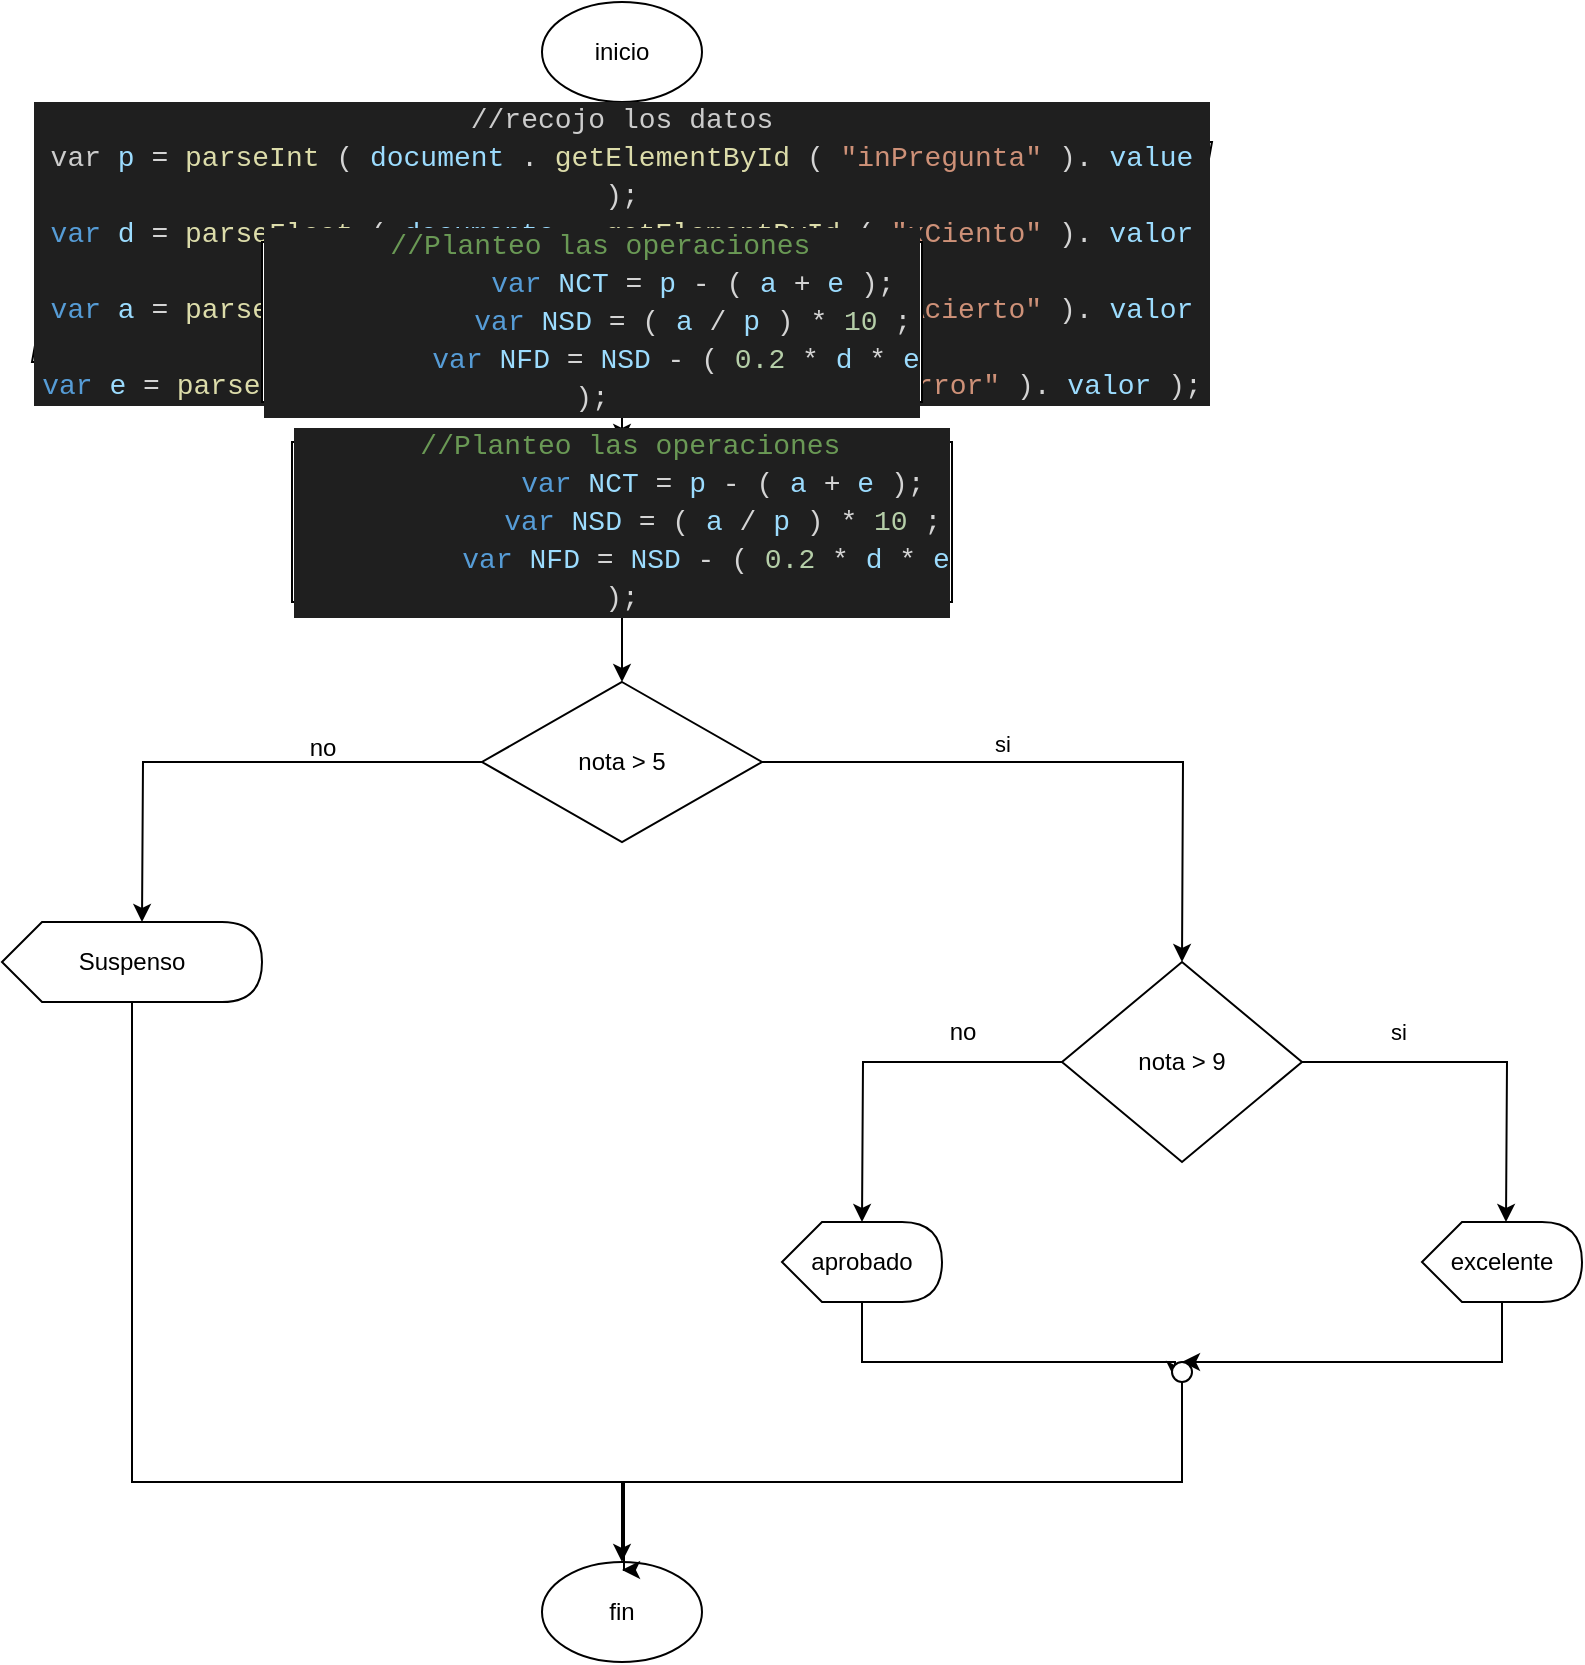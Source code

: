 <mxfile version="21.3.2" type="device">
  <diagram name="Page-1" id="VhobUKJ8RB8JrvBdXfUU">
    <mxGraphModel dx="794" dy="462" grid="1" gridSize="10" guides="1" tooltips="1" connect="1" arrows="1" fold="1" page="1" pageScale="1" pageWidth="850" pageHeight="1100" math="0" shadow="0">
      <root>
        <mxCell id="0" />
        <mxCell id="1" parent="0" />
        <mxCell id="4-1yP6_gRSg71PDLddkv-5" style="edgeStyle=orthogonalEdgeStyle;rounded=0;orthogonalLoop=1;jettySize=auto;html=1;exitX=0.5;exitY=1;exitDx=0;exitDy=0;entryX=0.5;entryY=0;entryDx=0;entryDy=0;" edge="1" parent="1" source="4-1yP6_gRSg71PDLddkv-1" target="4-1yP6_gRSg71PDLddkv-4">
          <mxGeometry relative="1" as="geometry" />
        </mxCell>
        <mxCell id="4-1yP6_gRSg71PDLddkv-1" value="&lt;font style=&quot;vertical-align: inherit;&quot;&gt;&lt;font style=&quot;vertical-align: inherit;&quot;&gt;inicio&lt;/font&gt;&lt;/font&gt;" style="ellipse;whiteSpace=wrap;html=1;" vertex="1" parent="1">
          <mxGeometry x="320" width="80" height="50" as="geometry" />
        </mxCell>
        <mxCell id="4-1yP6_gRSg71PDLddkv-2" value="&lt;font style=&quot;vertical-align: inherit;&quot;&gt;&lt;font style=&quot;vertical-align: inherit;&quot;&gt;&lt;font style=&quot;vertical-align: inherit;&quot;&gt;&lt;font style=&quot;vertical-align: inherit;&quot;&gt;fin&lt;/font&gt;&lt;/font&gt;&lt;/font&gt;&lt;/font&gt;" style="ellipse;whiteSpace=wrap;html=1;" vertex="1" parent="1">
          <mxGeometry x="320" y="780" width="80" height="50" as="geometry" />
        </mxCell>
        <mxCell id="4-1yP6_gRSg71PDLddkv-32" style="edgeStyle=orthogonalEdgeStyle;rounded=0;orthogonalLoop=1;jettySize=auto;html=1;exitX=0;exitY=0;exitDx=65;exitDy=40;exitPerimeter=0;" edge="1" parent="1" source="4-1yP6_gRSg71PDLddkv-3">
          <mxGeometry relative="1" as="geometry">
            <mxPoint x="360" y="784" as="targetPoint" />
            <Array as="points">
              <mxPoint x="115" y="740" />
              <mxPoint x="361" y="740" />
            </Array>
          </mxGeometry>
        </mxCell>
        <mxCell id="4-1yP6_gRSg71PDLddkv-3" value="&lt;font style=&quot;vertical-align: inherit;&quot;&gt;&lt;font style=&quot;vertical-align: inherit;&quot;&gt;Suspenso&lt;/font&gt;&lt;/font&gt;" style="shape=display;whiteSpace=wrap;html=1;size=0.154;" vertex="1" parent="1">
          <mxGeometry x="50" y="460" width="130" height="40" as="geometry" />
        </mxCell>
        <mxCell id="4-1yP6_gRSg71PDLddkv-7" style="edgeStyle=orthogonalEdgeStyle;rounded=0;orthogonalLoop=1;jettySize=auto;html=1;exitX=0.5;exitY=1;exitDx=0;exitDy=0;entryX=0.5;entryY=0;entryDx=0;entryDy=0;" edge="1" parent="1" source="4-1yP6_gRSg71PDLddkv-4" target="4-1yP6_gRSg71PDLddkv-6">
          <mxGeometry relative="1" as="geometry" />
        </mxCell>
        <mxCell id="4-1yP6_gRSg71PDLddkv-4" value="&lt;font style=&quot;vertical-align: inherit;&quot;&gt;&lt;font style=&quot;vertical-align: inherit;&quot;&gt;&lt;font style=&quot;vertical-align: inherit;&quot;&gt;&lt;font style=&quot;vertical-align: inherit;&quot;&gt;&lt;font style=&quot;vertical-align: inherit;&quot;&gt;&lt;font style=&quot;vertical-align: inherit;&quot;&gt;&lt;div style=&quot;color: rgb(204, 204, 204); background-color: rgb(31, 31, 31); font-family: Consolas, &amp;quot;Courier New&amp;quot;, monospace; font-size: 14px; line-height: 19px;&quot;&gt;&lt;font style=&quot;vertical-align: inherit;&quot;&gt;&lt;font style=&quot;vertical-align: inherit;&quot;&gt;&lt;font style=&quot;vertical-align: inherit;&quot;&gt;&lt;font style=&quot;vertical-align: inherit;&quot;&gt;//recojo los datos&lt;/font&gt;&lt;/font&gt;&lt;/font&gt;&lt;/font&gt;&lt;/div&gt;&lt;/font&gt;&lt;/font&gt;&lt;/font&gt;&lt;/font&gt;&lt;div style=&quot;color: rgb(204, 204, 204); background-color: rgb(31, 31, 31); font-family: Consolas, &amp;quot;Courier New&amp;quot;, monospace; font-size: 14px; line-height: 19px;&quot;&gt;&lt;div&gt;&lt;font style=&quot;vertical-align: inherit;&quot;&gt;&lt;font style=&quot;vertical-align: inherit;&quot;&gt;&lt;font style=&quot;vertical-align: inherit;&quot;&gt;&lt;font style=&quot;vertical-align: inherit;&quot;&gt;&lt;font style=&quot;vertical-align: inherit;&quot;&gt;&lt;font style=&quot;vertical-align: inherit;&quot;&gt;&lt;font style=&quot;vertical-align: inherit;&quot;&gt;&lt;font style=&quot;vertical-align: inherit;&quot;&gt;&lt;font style=&quot;vertical-align: inherit;&quot;&gt;&lt;font style=&quot;vertical-align: inherit;&quot;&gt;&lt;font style=&quot;vertical-align: inherit;&quot;&gt;&lt;font style=&quot;vertical-align: inherit;&quot;&gt;var &lt;/font&gt;&lt;/font&gt;&lt;/font&gt;&lt;/font&gt;&lt;/font&gt;&lt;/font&gt;&lt;/font&gt;&lt;/font&gt;&lt;/font&gt;&lt;/font&gt;&lt;/font&gt;&lt;span style=&quot;color: #9cdcfe;&quot;&gt;&lt;font style=&quot;vertical-align: inherit;&quot;&gt;&lt;font style=&quot;vertical-align: inherit;&quot;&gt;&lt;font style=&quot;vertical-align: inherit;&quot;&gt;&lt;font style=&quot;vertical-align: inherit;&quot;&gt;&lt;font style=&quot;vertical-align: inherit;&quot;&gt;&lt;font style=&quot;vertical-align: inherit;&quot;&gt;&lt;font style=&quot;vertical-align: inherit;&quot;&gt;&lt;font style=&quot;vertical-align: inherit;&quot;&gt;&lt;font style=&quot;vertical-align: inherit;&quot;&gt;&lt;font style=&quot;vertical-align: inherit;&quot;&gt;&lt;font style=&quot;vertical-align: inherit;&quot;&gt;p &lt;/font&gt;&lt;/font&gt;&lt;/font&gt;&lt;/font&gt;&lt;/font&gt;&lt;/font&gt;&lt;/font&gt;&lt;/font&gt;&lt;/font&gt;&lt;/font&gt;&lt;/font&gt;&lt;/span&gt;&lt;span style=&quot;color: #d4d4d4;&quot;&gt;&lt;font style=&quot;vertical-align: inherit;&quot;&gt;&lt;font style=&quot;vertical-align: inherit;&quot;&gt;&lt;font style=&quot;vertical-align: inherit;&quot;&gt;&lt;font style=&quot;vertical-align: inherit;&quot;&gt;&lt;font style=&quot;vertical-align: inherit;&quot;&gt;&lt;font style=&quot;vertical-align: inherit;&quot;&gt;&lt;font style=&quot;vertical-align: inherit;&quot;&gt;&lt;font style=&quot;vertical-align: inherit;&quot;&gt;&lt;font style=&quot;vertical-align: inherit;&quot;&gt;&lt;font style=&quot;vertical-align: inherit;&quot;&gt;&lt;font style=&quot;vertical-align: inherit;&quot;&gt;= &lt;/font&gt;&lt;/font&gt;&lt;/font&gt;&lt;/font&gt;&lt;/font&gt;&lt;/font&gt;&lt;/font&gt;&lt;/font&gt;&lt;/font&gt;&lt;/font&gt;&lt;/font&gt;&lt;/span&gt;&lt;span style=&quot;color: #dcdcaa;&quot;&gt;&lt;font style=&quot;vertical-align: inherit;&quot;&gt;&lt;font style=&quot;vertical-align: inherit;&quot;&gt;&lt;font style=&quot;vertical-align: inherit;&quot;&gt;&lt;font style=&quot;vertical-align: inherit;&quot;&gt;&lt;font style=&quot;vertical-align: inherit;&quot;&gt;&lt;font style=&quot;vertical-align: inherit;&quot;&gt;&lt;font style=&quot;vertical-align: inherit;&quot;&gt;&lt;font style=&quot;vertical-align: inherit;&quot;&gt;&lt;font style=&quot;vertical-align: inherit;&quot;&gt;&lt;font style=&quot;vertical-align: inherit;&quot;&gt;&lt;font style=&quot;vertical-align: inherit;&quot;&gt;parseInt &lt;/font&gt;&lt;/font&gt;&lt;/font&gt;&lt;/font&gt;&lt;/font&gt;&lt;/font&gt;&lt;/font&gt;&lt;/font&gt;&lt;/font&gt;&lt;/font&gt;&lt;/font&gt;&lt;/span&gt;&lt;span style=&quot;color: #d4d4d4;&quot;&gt;&lt;font style=&quot;vertical-align: inherit;&quot;&gt;&lt;font style=&quot;vertical-align: inherit;&quot;&gt;&lt;font style=&quot;vertical-align: inherit;&quot;&gt;&lt;font style=&quot;vertical-align: inherit;&quot;&gt;&lt;font style=&quot;vertical-align: inherit;&quot;&gt;&lt;font style=&quot;vertical-align: inherit;&quot;&gt;&lt;font style=&quot;vertical-align: inherit;&quot;&gt;&lt;font style=&quot;vertical-align: inherit;&quot;&gt;&lt;font style=&quot;vertical-align: inherit;&quot;&gt;&lt;font style=&quot;vertical-align: inherit;&quot;&gt;&lt;font style=&quot;vertical-align: inherit;&quot;&gt;( &lt;/font&gt;&lt;/font&gt;&lt;/font&gt;&lt;/font&gt;&lt;/font&gt;&lt;/font&gt;&lt;/font&gt;&lt;/font&gt;&lt;/font&gt;&lt;/font&gt;&lt;/font&gt;&lt;/span&gt;&lt;span style=&quot;color: #9cdcfe;&quot;&gt;&lt;font style=&quot;vertical-align: inherit;&quot;&gt;&lt;font style=&quot;vertical-align: inherit;&quot;&gt;&lt;font style=&quot;vertical-align: inherit;&quot;&gt;&lt;font style=&quot;vertical-align: inherit;&quot;&gt;&lt;font style=&quot;vertical-align: inherit;&quot;&gt;&lt;font style=&quot;vertical-align: inherit;&quot;&gt;&lt;font style=&quot;vertical-align: inherit;&quot;&gt;&lt;font style=&quot;vertical-align: inherit;&quot;&gt;&lt;font style=&quot;vertical-align: inherit;&quot;&gt;&lt;font style=&quot;vertical-align: inherit;&quot;&gt;&lt;font style=&quot;vertical-align: inherit;&quot;&gt;document &lt;/font&gt;&lt;/font&gt;&lt;/font&gt;&lt;/font&gt;&lt;/font&gt;&lt;/font&gt;&lt;/font&gt;&lt;/font&gt;&lt;/font&gt;&lt;/font&gt;&lt;/font&gt;&lt;/span&gt;&lt;span style=&quot;color: #d4d4d4;&quot;&gt;&lt;font style=&quot;vertical-align: inherit;&quot;&gt;&lt;font style=&quot;vertical-align: inherit;&quot;&gt;&lt;font style=&quot;vertical-align: inherit;&quot;&gt;&lt;font style=&quot;vertical-align: inherit;&quot;&gt;&lt;font style=&quot;vertical-align: inherit;&quot;&gt;&lt;font style=&quot;vertical-align: inherit;&quot;&gt;&lt;font style=&quot;vertical-align: inherit;&quot;&gt;&lt;font style=&quot;vertical-align: inherit;&quot;&gt;&lt;font style=&quot;vertical-align: inherit;&quot;&gt;&lt;font style=&quot;vertical-align: inherit;&quot;&gt;&lt;font style=&quot;vertical-align: inherit;&quot;&gt;. &lt;/font&gt;&lt;/font&gt;&lt;/font&gt;&lt;/font&gt;&lt;/font&gt;&lt;/font&gt;&lt;/font&gt;&lt;/font&gt;&lt;/font&gt;&lt;/font&gt;&lt;/font&gt;&lt;/span&gt;&lt;span style=&quot;color: #dcdcaa;&quot;&gt;&lt;font style=&quot;vertical-align: inherit;&quot;&gt;&lt;font style=&quot;vertical-align: inherit;&quot;&gt;&lt;font style=&quot;vertical-align: inherit;&quot;&gt;&lt;font style=&quot;vertical-align: inherit;&quot;&gt;&lt;font style=&quot;vertical-align: inherit;&quot;&gt;&lt;font style=&quot;vertical-align: inherit;&quot;&gt;&lt;font style=&quot;vertical-align: inherit;&quot;&gt;&lt;font style=&quot;vertical-align: inherit;&quot;&gt;&lt;font style=&quot;vertical-align: inherit;&quot;&gt;&lt;font style=&quot;vertical-align: inherit;&quot;&gt;&lt;font style=&quot;vertical-align: inherit;&quot;&gt;getElementById &lt;/font&gt;&lt;/font&gt;&lt;/font&gt;&lt;/font&gt;&lt;/font&gt;&lt;/font&gt;&lt;/font&gt;&lt;/font&gt;&lt;/font&gt;&lt;/font&gt;&lt;/font&gt;&lt;/span&gt;&lt;span style=&quot;color: #d4d4d4;&quot;&gt;&lt;font style=&quot;vertical-align: inherit;&quot;&gt;&lt;font style=&quot;vertical-align: inherit;&quot;&gt;&lt;font style=&quot;vertical-align: inherit;&quot;&gt;&lt;font style=&quot;vertical-align: inherit;&quot;&gt;&lt;font style=&quot;vertical-align: inherit;&quot;&gt;&lt;font style=&quot;vertical-align: inherit;&quot;&gt;&lt;font style=&quot;vertical-align: inherit;&quot;&gt;&lt;font style=&quot;vertical-align: inherit;&quot;&gt;&lt;font style=&quot;vertical-align: inherit;&quot;&gt;&lt;font style=&quot;vertical-align: inherit;&quot;&gt;&lt;font style=&quot;vertical-align: inherit;&quot;&gt;( &lt;/font&gt;&lt;/font&gt;&lt;/font&gt;&lt;/font&gt;&lt;/font&gt;&lt;/font&gt;&lt;/font&gt;&lt;/font&gt;&lt;/font&gt;&lt;/font&gt;&lt;/font&gt;&lt;/span&gt;&lt;span style=&quot;color: #ce9178;&quot;&gt;&lt;font style=&quot;vertical-align: inherit;&quot;&gt;&lt;font style=&quot;vertical-align: inherit;&quot;&gt;&lt;font style=&quot;vertical-align: inherit;&quot;&gt;&lt;font style=&quot;vertical-align: inherit;&quot;&gt;&lt;font style=&quot;vertical-align: inherit;&quot;&gt;&lt;font style=&quot;vertical-align: inherit;&quot;&gt;&lt;font style=&quot;vertical-align: inherit;&quot;&gt;&lt;font style=&quot;vertical-align: inherit;&quot;&gt;&lt;font style=&quot;vertical-align: inherit;&quot;&gt;&lt;font style=&quot;vertical-align: inherit;&quot;&gt;&lt;font style=&quot;vertical-align: inherit;&quot;&gt;&quot;inPregunta&quot; &lt;/font&gt;&lt;/font&gt;&lt;/font&gt;&lt;/font&gt;&lt;/font&gt;&lt;/font&gt;&lt;/font&gt;&lt;/font&gt;&lt;/font&gt;&lt;/font&gt;&lt;/font&gt;&lt;/span&gt;&lt;span style=&quot;color: #d4d4d4;&quot;&gt;&lt;font style=&quot;vertical-align: inherit;&quot;&gt;&lt;font style=&quot;vertical-align: inherit;&quot;&gt;&lt;font style=&quot;vertical-align: inherit;&quot;&gt;&lt;font style=&quot;vertical-align: inherit;&quot;&gt;&lt;font style=&quot;vertical-align: inherit;&quot;&gt;&lt;font style=&quot;vertical-align: inherit;&quot;&gt;&lt;font style=&quot;vertical-align: inherit;&quot;&gt;&lt;font style=&quot;vertical-align: inherit;&quot;&gt;&lt;font style=&quot;vertical-align: inherit;&quot;&gt;&lt;font style=&quot;vertical-align: inherit;&quot;&gt;&lt;font style=&quot;vertical-align: inherit;&quot;&gt;). &lt;/font&gt;&lt;/font&gt;&lt;/font&gt;&lt;/font&gt;&lt;/font&gt;&lt;/font&gt;&lt;/font&gt;&lt;/font&gt;&lt;/font&gt;&lt;/font&gt;&lt;/font&gt;&lt;/span&gt;&lt;span style=&quot;color: #9cdcfe;&quot;&gt;&lt;font style=&quot;vertical-align: inherit;&quot;&gt;&lt;font style=&quot;vertical-align: inherit;&quot;&gt;&lt;font style=&quot;vertical-align: inherit;&quot;&gt;&lt;font style=&quot;vertical-align: inherit;&quot;&gt;&lt;font style=&quot;vertical-align: inherit;&quot;&gt;&lt;font style=&quot;vertical-align: inherit;&quot;&gt;&lt;font style=&quot;vertical-align: inherit;&quot;&gt;&lt;font style=&quot;vertical-align: inherit;&quot;&gt;&lt;font style=&quot;vertical-align: inherit;&quot;&gt;&lt;font style=&quot;vertical-align: inherit;&quot;&gt;&lt;font style=&quot;vertical-align: inherit;&quot;&gt;value &lt;/font&gt;&lt;/font&gt;&lt;/font&gt;&lt;/font&gt;&lt;/font&gt;&lt;/font&gt;&lt;/font&gt;&lt;/font&gt;&lt;/font&gt;&lt;/font&gt;&lt;/font&gt;&lt;/span&gt;&lt;span style=&quot;color: #d4d4d4;&quot;&gt;&lt;font style=&quot;vertical-align: inherit;&quot;&gt;&lt;font style=&quot;vertical-align: inherit;&quot;&gt;&lt;font style=&quot;vertical-align: inherit;&quot;&gt;&lt;font style=&quot;vertical-align: inherit;&quot;&gt;&lt;font style=&quot;vertical-align: inherit;&quot;&gt;&lt;font style=&quot;vertical-align: inherit;&quot;&gt;&lt;font style=&quot;vertical-align: inherit;&quot;&gt;&lt;font style=&quot;vertical-align: inherit;&quot;&gt;&lt;font style=&quot;vertical-align: inherit;&quot;&gt;&lt;font style=&quot;vertical-align: inherit;&quot;&gt;&lt;font style=&quot;vertical-align: inherit;&quot;&gt;);&lt;/font&gt;&lt;/font&gt;&lt;/font&gt;&lt;/font&gt;&lt;/font&gt;&lt;/font&gt;&lt;/font&gt;&lt;/font&gt;&lt;/font&gt;&lt;/font&gt;&lt;/font&gt;&lt;/span&gt;&lt;/font&gt;&lt;span style=&quot;color: #d4d4d4;&quot;&gt; &lt;/span&gt;&lt;span style=&quot;color: #9cdcfe;&quot;&gt;&lt;font style=&quot;vertical-align: inherit;&quot;&gt;&lt;/font&gt;&lt;/span&gt;&lt;span style=&quot;color: #d4d4d4;&quot;&gt;&lt;font style=&quot;vertical-align: inherit;&quot;&gt;&lt;/font&gt;&lt;/span&gt;&lt;span style=&quot;color: #dcdcaa;&quot;&gt;&lt;font style=&quot;vertical-align: inherit;&quot;&gt;&lt;/font&gt;&lt;/span&gt;&lt;span style=&quot;color: #d4d4d4;&quot;&gt;&lt;font style=&quot;vertical-align: inherit;&quot;&gt;&lt;/font&gt;&lt;/span&gt;&lt;span style=&quot;color: #9cdcfe;&quot;&gt;&lt;font style=&quot;vertical-align: inherit;&quot;&gt;&lt;/font&gt;&lt;/span&gt;&lt;span style=&quot;color: #d4d4d4;&quot;&gt;&lt;font style=&quot;vertical-align: inherit;&quot;&gt;&lt;/font&gt;&lt;/span&gt;&lt;span style=&quot;color: #dcdcaa;&quot;&gt;&lt;font style=&quot;vertical-align: inherit;&quot;&gt;&lt;/font&gt;&lt;/span&gt;&lt;span style=&quot;color: #d4d4d4;&quot;&gt;&lt;font style=&quot;vertical-align: inherit;&quot;&gt;&lt;/font&gt;&lt;/span&gt;&lt;span style=&quot;color: #ce9178;&quot;&gt;&lt;font style=&quot;vertical-align: inherit;&quot;&gt;&lt;/font&gt;&lt;/span&gt;&lt;span style=&quot;color: #d4d4d4;&quot;&gt;&lt;font style=&quot;vertical-align: inherit;&quot;&gt;&lt;/font&gt;&lt;/span&gt;&lt;span style=&quot;color: #9cdcfe;&quot;&gt;&lt;font style=&quot;vertical-align: inherit;&quot;&gt;&lt;/font&gt;&lt;/span&gt;&lt;span style=&quot;color: #d4d4d4;&quot;&gt;&lt;font style=&quot;vertical-align: inherit;&quot;&gt;&lt;/font&gt;&lt;/span&gt;&lt;/div&gt;&lt;div&gt;&lt;span style=&quot;color: #569cd6;&quot;&gt;&lt;font style=&quot;vertical-align: inherit;&quot;&gt;&lt;font style=&quot;vertical-align: inherit;&quot;&gt;&lt;font style=&quot;vertical-align: inherit;&quot;&gt;&lt;font style=&quot;vertical-align: inherit;&quot;&gt;&lt;font style=&quot;vertical-align: inherit;&quot;&gt;&lt;font style=&quot;vertical-align: inherit;&quot;&gt;&lt;font style=&quot;vertical-align: inherit;&quot;&gt;&lt;font style=&quot;vertical-align: inherit;&quot;&gt;&lt;font style=&quot;vertical-align: inherit;&quot;&gt;&lt;font style=&quot;vertical-align: inherit;&quot;&gt;&lt;font style=&quot;vertical-align: inherit;&quot;&gt;&lt;font style=&quot;vertical-align: inherit;&quot;&gt;var &lt;/font&gt;&lt;/font&gt;&lt;/font&gt;&lt;/font&gt;&lt;/font&gt;&lt;/font&gt;&lt;/font&gt;&lt;/font&gt;&lt;/font&gt;&lt;/font&gt;&lt;/font&gt;&lt;/font&gt;&lt;/span&gt;&lt;font style=&quot;vertical-align: inherit;&quot;&gt;&lt;span style=&quot;color: #9cdcfe;&quot;&gt;&lt;font style=&quot;vertical-align: inherit;&quot;&gt;&lt;font style=&quot;vertical-align: inherit;&quot;&gt;&lt;font style=&quot;vertical-align: inherit;&quot;&gt;&lt;font style=&quot;vertical-align: inherit;&quot;&gt;&lt;font style=&quot;vertical-align: inherit;&quot;&gt;&lt;font style=&quot;vertical-align: inherit;&quot;&gt;&lt;font style=&quot;vertical-align: inherit;&quot;&gt;&lt;font style=&quot;vertical-align: inherit;&quot;&gt;&lt;font style=&quot;vertical-align: inherit;&quot;&gt;&lt;font style=&quot;vertical-align: inherit;&quot;&gt;&lt;font style=&quot;vertical-align: inherit;&quot;&gt;d &lt;/font&gt;&lt;/font&gt;&lt;/font&gt;&lt;/font&gt;&lt;/font&gt;&lt;/font&gt;&lt;/font&gt;&lt;/font&gt;&lt;/font&gt;&lt;/font&gt;&lt;/font&gt;&lt;/span&gt;&lt;span style=&quot;color: #d4d4d4;&quot;&gt;&lt;font style=&quot;vertical-align: inherit;&quot;&gt;&lt;font style=&quot;vertical-align: inherit;&quot;&gt;&lt;font style=&quot;vertical-align: inherit;&quot;&gt;&lt;font style=&quot;vertical-align: inherit;&quot;&gt;&lt;font style=&quot;vertical-align: inherit;&quot;&gt;&lt;font style=&quot;vertical-align: inherit;&quot;&gt;&lt;font style=&quot;vertical-align: inherit;&quot;&gt;&lt;font style=&quot;vertical-align: inherit;&quot;&gt;&lt;font style=&quot;vertical-align: inherit;&quot;&gt;&lt;font style=&quot;vertical-align: inherit;&quot;&gt;&lt;font style=&quot;vertical-align: inherit;&quot;&gt;= &lt;/font&gt;&lt;/font&gt;&lt;/font&gt;&lt;/font&gt;&lt;/font&gt;&lt;/font&gt;&lt;/font&gt;&lt;/font&gt;&lt;/font&gt;&lt;/font&gt;&lt;/font&gt;&lt;/span&gt;&lt;span style=&quot;color: #dcdcaa;&quot;&gt;&lt;font style=&quot;vertical-align: inherit;&quot;&gt;&lt;font style=&quot;vertical-align: inherit;&quot;&gt;&lt;font style=&quot;vertical-align: inherit;&quot;&gt;&lt;font style=&quot;vertical-align: inherit;&quot;&gt;&lt;font style=&quot;vertical-align: inherit;&quot;&gt;&lt;font style=&quot;vertical-align: inherit;&quot;&gt;&lt;font style=&quot;vertical-align: inherit;&quot;&gt;&lt;font style=&quot;vertical-align: inherit;&quot;&gt;&lt;font style=&quot;vertical-align: inherit;&quot;&gt;&lt;font style=&quot;vertical-align: inherit;&quot;&gt;&lt;font style=&quot;vertical-align: inherit;&quot;&gt;parseFloat &lt;/font&gt;&lt;/font&gt;&lt;/font&gt;&lt;/font&gt;&lt;/font&gt;&lt;/font&gt;&lt;/font&gt;&lt;/font&gt;&lt;/font&gt;&lt;/font&gt;&lt;/font&gt;&lt;/span&gt;&lt;span style=&quot;color: #d4d4d4;&quot;&gt;&lt;font style=&quot;vertical-align: inherit;&quot;&gt;&lt;font style=&quot;vertical-align: inherit;&quot;&gt;&lt;font style=&quot;vertical-align: inherit;&quot;&gt;&lt;font style=&quot;vertical-align: inherit;&quot;&gt;&lt;font style=&quot;vertical-align: inherit;&quot;&gt;&lt;font style=&quot;vertical-align: inherit;&quot;&gt;&lt;font style=&quot;vertical-align: inherit;&quot;&gt;&lt;font style=&quot;vertical-align: inherit;&quot;&gt;&lt;font style=&quot;vertical-align: inherit;&quot;&gt;&lt;font style=&quot;vertical-align: inherit;&quot;&gt;&lt;font style=&quot;vertical-align: inherit;&quot;&gt;( &lt;/font&gt;&lt;/font&gt;&lt;/font&gt;&lt;/font&gt;&lt;/font&gt;&lt;/font&gt;&lt;/font&gt;&lt;/font&gt;&lt;/font&gt;&lt;/font&gt;&lt;/font&gt;&lt;/span&gt;&lt;span style=&quot;color: #9cdcfe;&quot;&gt;&lt;font style=&quot;vertical-align: inherit;&quot;&gt;&lt;font style=&quot;vertical-align: inherit;&quot;&gt;&lt;font style=&quot;vertical-align: inherit;&quot;&gt;&lt;font style=&quot;vertical-align: inherit;&quot;&gt;&lt;font style=&quot;vertical-align: inherit;&quot;&gt;&lt;font style=&quot;vertical-align: inherit;&quot;&gt;&lt;font style=&quot;vertical-align: inherit;&quot;&gt;&lt;font style=&quot;vertical-align: inherit;&quot;&gt;&lt;font style=&quot;vertical-align: inherit;&quot;&gt;&lt;font style=&quot;vertical-align: inherit;&quot;&gt;&lt;font style=&quot;vertical-align: inherit;&quot;&gt;documento &lt;/font&gt;&lt;/font&gt;&lt;/font&gt;&lt;/font&gt;&lt;/font&gt;&lt;/font&gt;&lt;/font&gt;&lt;/font&gt;&lt;/font&gt;&lt;/font&gt;&lt;/font&gt;&lt;/span&gt;&lt;span style=&quot;color: #d4d4d4;&quot;&gt;&lt;font style=&quot;vertical-align: inherit;&quot;&gt;&lt;font style=&quot;vertical-align: inherit;&quot;&gt;&lt;font style=&quot;vertical-align: inherit;&quot;&gt;&lt;font style=&quot;vertical-align: inherit;&quot;&gt;&lt;font style=&quot;vertical-align: inherit;&quot;&gt;&lt;font style=&quot;vertical-align: inherit;&quot;&gt;&lt;font style=&quot;vertical-align: inherit;&quot;&gt;&lt;font style=&quot;vertical-align: inherit;&quot;&gt;&lt;font style=&quot;vertical-align: inherit;&quot;&gt;&lt;font style=&quot;vertical-align: inherit;&quot;&gt;&lt;font style=&quot;vertical-align: inherit;&quot;&gt;. &lt;/font&gt;&lt;/font&gt;&lt;/font&gt;&lt;/font&gt;&lt;/font&gt;&lt;/font&gt;&lt;/font&gt;&lt;/font&gt;&lt;/font&gt;&lt;/font&gt;&lt;/font&gt;&lt;/span&gt;&lt;span style=&quot;color: #dcdcaa;&quot;&gt;&lt;font style=&quot;vertical-align: inherit;&quot;&gt;&lt;font style=&quot;vertical-align: inherit;&quot;&gt;&lt;font style=&quot;vertical-align: inherit;&quot;&gt;&lt;font style=&quot;vertical-align: inherit;&quot;&gt;&lt;font style=&quot;vertical-align: inherit;&quot;&gt;&lt;font style=&quot;vertical-align: inherit;&quot;&gt;&lt;font style=&quot;vertical-align: inherit;&quot;&gt;&lt;font style=&quot;vertical-align: inherit;&quot;&gt;&lt;font style=&quot;vertical-align: inherit;&quot;&gt;&lt;font style=&quot;vertical-align: inherit;&quot;&gt;&lt;font style=&quot;vertical-align: inherit;&quot;&gt;getElementById &lt;/font&gt;&lt;/font&gt;&lt;/font&gt;&lt;/font&gt;&lt;/font&gt;&lt;/font&gt;&lt;/font&gt;&lt;/font&gt;&lt;/font&gt;&lt;/font&gt;&lt;/font&gt;&lt;/span&gt;&lt;span style=&quot;color: #d4d4d4;&quot;&gt;&lt;font style=&quot;vertical-align: inherit;&quot;&gt;&lt;font style=&quot;vertical-align: inherit;&quot;&gt;&lt;font style=&quot;vertical-align: inherit;&quot;&gt;&lt;font style=&quot;vertical-align: inherit;&quot;&gt;&lt;font style=&quot;vertical-align: inherit;&quot;&gt;&lt;font style=&quot;vertical-align: inherit;&quot;&gt;&lt;font style=&quot;vertical-align: inherit;&quot;&gt;&lt;font style=&quot;vertical-align: inherit;&quot;&gt;&lt;font style=&quot;vertical-align: inherit;&quot;&gt;&lt;font style=&quot;vertical-align: inherit;&quot;&gt;&lt;font style=&quot;vertical-align: inherit;&quot;&gt;( &lt;/font&gt;&lt;/font&gt;&lt;/font&gt;&lt;/font&gt;&lt;/font&gt;&lt;/font&gt;&lt;/font&gt;&lt;/font&gt;&lt;/font&gt;&lt;/font&gt;&lt;/font&gt;&lt;/span&gt;&lt;span style=&quot;color: #ce9178;&quot;&gt;&lt;font style=&quot;vertical-align: inherit;&quot;&gt;&lt;font style=&quot;vertical-align: inherit;&quot;&gt;&lt;font style=&quot;vertical-align: inherit;&quot;&gt;&lt;font style=&quot;vertical-align: inherit;&quot;&gt;&lt;font style=&quot;vertical-align: inherit;&quot;&gt;&lt;font style=&quot;vertical-align: inherit;&quot;&gt;&lt;font style=&quot;vertical-align: inherit;&quot;&gt;&lt;font style=&quot;vertical-align: inherit;&quot;&gt;&lt;font style=&quot;vertical-align: inherit;&quot;&gt;&lt;font style=&quot;vertical-align: inherit;&quot;&gt;&lt;font style=&quot;vertical-align: inherit;&quot;&gt;&quot;xCiento&quot; &lt;/font&gt;&lt;/font&gt;&lt;/font&gt;&lt;/font&gt;&lt;/font&gt;&lt;/font&gt;&lt;/font&gt;&lt;/font&gt;&lt;/font&gt;&lt;/font&gt;&lt;/font&gt;&lt;/span&gt;&lt;span style=&quot;color: #d4d4d4;&quot;&gt;&lt;font style=&quot;vertical-align: inherit;&quot;&gt;&lt;font style=&quot;vertical-align: inherit;&quot;&gt;&lt;font style=&quot;vertical-align: inherit;&quot;&gt;&lt;font style=&quot;vertical-align: inherit;&quot;&gt;&lt;font style=&quot;vertical-align: inherit;&quot;&gt;&lt;font style=&quot;vertical-align: inherit;&quot;&gt;&lt;font style=&quot;vertical-align: inherit;&quot;&gt;&lt;font style=&quot;vertical-align: inherit;&quot;&gt;&lt;font style=&quot;vertical-align: inherit;&quot;&gt;&lt;font style=&quot;vertical-align: inherit;&quot;&gt;&lt;font style=&quot;vertical-align: inherit;&quot;&gt;). &lt;/font&gt;&lt;/font&gt;&lt;/font&gt;&lt;/font&gt;&lt;/font&gt;&lt;/font&gt;&lt;/font&gt;&lt;/font&gt;&lt;/font&gt;&lt;/font&gt;&lt;/font&gt;&lt;/span&gt;&lt;span style=&quot;color: #9cdcfe;&quot;&gt;&lt;font style=&quot;vertical-align: inherit;&quot;&gt;&lt;font style=&quot;vertical-align: inherit;&quot;&gt;&lt;font style=&quot;vertical-align: inherit;&quot;&gt;&lt;font style=&quot;vertical-align: inherit;&quot;&gt;&lt;font style=&quot;vertical-align: inherit;&quot;&gt;&lt;font style=&quot;vertical-align: inherit;&quot;&gt;&lt;font style=&quot;vertical-align: inherit;&quot;&gt;&lt;font style=&quot;vertical-align: inherit;&quot;&gt;&lt;font style=&quot;vertical-align: inherit;&quot;&gt;&lt;font style=&quot;vertical-align: inherit;&quot;&gt;&lt;font style=&quot;vertical-align: inherit;&quot;&gt;valor &lt;/font&gt;&lt;/font&gt;&lt;/font&gt;&lt;/font&gt;&lt;/font&gt;&lt;/font&gt;&lt;/font&gt;&lt;/font&gt;&lt;/font&gt;&lt;/font&gt;&lt;/font&gt;&lt;/span&gt;&lt;span style=&quot;color: #d4d4d4;&quot;&gt;&lt;font style=&quot;vertical-align: inherit;&quot;&gt;&lt;font style=&quot;vertical-align: inherit;&quot;&gt;&lt;font style=&quot;vertical-align: inherit;&quot;&gt;&lt;font style=&quot;vertical-align: inherit;&quot;&gt;&lt;font style=&quot;vertical-align: inherit;&quot;&gt;&lt;font style=&quot;vertical-align: inherit;&quot;&gt;&lt;font style=&quot;vertical-align: inherit;&quot;&gt;&lt;font style=&quot;vertical-align: inherit;&quot;&gt;&lt;font style=&quot;vertical-align: inherit;&quot;&gt;&lt;font style=&quot;vertical-align: inherit;&quot;&gt;&lt;font style=&quot;vertical-align: inherit;&quot;&gt;);&lt;/font&gt;&lt;/font&gt;&lt;/font&gt;&lt;/font&gt;&lt;/font&gt;&lt;/font&gt;&lt;/font&gt;&lt;/font&gt;&lt;/font&gt;&lt;/font&gt;&lt;/font&gt;&lt;/span&gt;&lt;/font&gt;&lt;span style=&quot;color: #d4d4d4;&quot;&gt; &lt;/span&gt;&lt;span style=&quot;color: #9cdcfe;&quot;&gt;&lt;font style=&quot;vertical-align: inherit;&quot;&gt;&lt;/font&gt;&lt;/span&gt;&lt;span style=&quot;color: #d4d4d4;&quot;&gt;&lt;font style=&quot;vertical-align: inherit;&quot;&gt;&lt;/font&gt;&lt;/span&gt;&lt;span style=&quot;color: #dcdcaa;&quot;&gt;&lt;font style=&quot;vertical-align: inherit;&quot;&gt;&lt;/font&gt;&lt;/span&gt;&lt;span style=&quot;color: #d4d4d4;&quot;&gt;&lt;font style=&quot;vertical-align: inherit;&quot;&gt;&lt;/font&gt;&lt;/span&gt;&lt;span style=&quot;color: #9cdcfe;&quot;&gt;&lt;font style=&quot;vertical-align: inherit;&quot;&gt;&lt;/font&gt;&lt;/span&gt;&lt;span style=&quot;color: #d4d4d4;&quot;&gt;&lt;font style=&quot;vertical-align: inherit;&quot;&gt;&lt;/font&gt;&lt;/span&gt;&lt;span style=&quot;color: #dcdcaa;&quot;&gt;&lt;font style=&quot;vertical-align: inherit;&quot;&gt;&lt;/font&gt;&lt;/span&gt;&lt;span style=&quot;color: #d4d4d4;&quot;&gt;&lt;font style=&quot;vertical-align: inherit;&quot;&gt;&lt;/font&gt;&lt;/span&gt;&lt;span style=&quot;color: #ce9178;&quot;&gt;&lt;font style=&quot;vertical-align: inherit;&quot;&gt;&lt;/font&gt;&lt;/span&gt;&lt;span style=&quot;color: #d4d4d4;&quot;&gt;&lt;font style=&quot;vertical-align: inherit;&quot;&gt;&lt;/font&gt;&lt;/span&gt;&lt;span style=&quot;color: #9cdcfe;&quot;&gt;&lt;font style=&quot;vertical-align: inherit;&quot;&gt;&lt;/font&gt;&lt;/span&gt;&lt;span style=&quot;color: #d4d4d4;&quot;&gt;&lt;font style=&quot;vertical-align: inherit;&quot;&gt;&lt;/font&gt;&lt;/span&gt;&lt;/div&gt;&lt;div&gt;&lt;span style=&quot;color: #569cd6;&quot;&gt;&lt;font style=&quot;vertical-align: inherit;&quot;&gt;&lt;font style=&quot;vertical-align: inherit;&quot;&gt;&lt;font style=&quot;vertical-align: inherit;&quot;&gt;&lt;font style=&quot;vertical-align: inherit;&quot;&gt;&lt;font style=&quot;vertical-align: inherit;&quot;&gt;&lt;font style=&quot;vertical-align: inherit;&quot;&gt;&lt;font style=&quot;vertical-align: inherit;&quot;&gt;&lt;font style=&quot;vertical-align: inherit;&quot;&gt;&lt;font style=&quot;vertical-align: inherit;&quot;&gt;&lt;font style=&quot;vertical-align: inherit;&quot;&gt;&lt;font style=&quot;vertical-align: inherit;&quot;&gt;&lt;font style=&quot;vertical-align: inherit;&quot;&gt;var &lt;/font&gt;&lt;/font&gt;&lt;/font&gt;&lt;/font&gt;&lt;/font&gt;&lt;/font&gt;&lt;/font&gt;&lt;/font&gt;&lt;/font&gt;&lt;/font&gt;&lt;/font&gt;&lt;/font&gt;&lt;/span&gt;&lt;font style=&quot;vertical-align: inherit;&quot;&gt;&lt;span style=&quot;color: #9cdcfe;&quot;&gt;&lt;font style=&quot;vertical-align: inherit;&quot;&gt;&lt;font style=&quot;vertical-align: inherit;&quot;&gt;&lt;font style=&quot;vertical-align: inherit;&quot;&gt;&lt;font style=&quot;vertical-align: inherit;&quot;&gt;&lt;font style=&quot;vertical-align: inherit;&quot;&gt;&lt;font style=&quot;vertical-align: inherit;&quot;&gt;&lt;font style=&quot;vertical-align: inherit;&quot;&gt;&lt;font style=&quot;vertical-align: inherit;&quot;&gt;&lt;font style=&quot;vertical-align: inherit;&quot;&gt;&lt;font style=&quot;vertical-align: inherit;&quot;&gt;&lt;font style=&quot;vertical-align: inherit;&quot;&gt;a &lt;/font&gt;&lt;/font&gt;&lt;/font&gt;&lt;/font&gt;&lt;/font&gt;&lt;/font&gt;&lt;/font&gt;&lt;/font&gt;&lt;/font&gt;&lt;/font&gt;&lt;/font&gt;&lt;/span&gt;&lt;span style=&quot;color: #d4d4d4;&quot;&gt;&lt;font style=&quot;vertical-align: inherit;&quot;&gt;&lt;font style=&quot;vertical-align: inherit;&quot;&gt;&lt;font style=&quot;vertical-align: inherit;&quot;&gt;&lt;font style=&quot;vertical-align: inherit;&quot;&gt;&lt;font style=&quot;vertical-align: inherit;&quot;&gt;&lt;font style=&quot;vertical-align: inherit;&quot;&gt;&lt;font style=&quot;vertical-align: inherit;&quot;&gt;&lt;font style=&quot;vertical-align: inherit;&quot;&gt;&lt;font style=&quot;vertical-align: inherit;&quot;&gt;&lt;font style=&quot;vertical-align: inherit;&quot;&gt;&lt;font style=&quot;vertical-align: inherit;&quot;&gt;= &lt;/font&gt;&lt;/font&gt;&lt;/font&gt;&lt;/font&gt;&lt;/font&gt;&lt;/font&gt;&lt;/font&gt;&lt;/font&gt;&lt;/font&gt;&lt;/font&gt;&lt;/font&gt;&lt;/span&gt;&lt;span style=&quot;color: #dcdcaa;&quot;&gt;&lt;font style=&quot;vertical-align: inherit;&quot;&gt;&lt;font style=&quot;vertical-align: inherit;&quot;&gt;&lt;font style=&quot;vertical-align: inherit;&quot;&gt;&lt;font style=&quot;vertical-align: inherit;&quot;&gt;&lt;font style=&quot;vertical-align: inherit;&quot;&gt;&lt;font style=&quot;vertical-align: inherit;&quot;&gt;&lt;font style=&quot;vertical-align: inherit;&quot;&gt;&lt;font style=&quot;vertical-align: inherit;&quot;&gt;&lt;font style=&quot;vertical-align: inherit;&quot;&gt;&lt;font style=&quot;vertical-align: inherit;&quot;&gt;&lt;font style=&quot;vertical-align: inherit;&quot;&gt;parseInt &lt;/font&gt;&lt;/font&gt;&lt;/font&gt;&lt;/font&gt;&lt;/font&gt;&lt;/font&gt;&lt;/font&gt;&lt;/font&gt;&lt;/font&gt;&lt;/font&gt;&lt;/font&gt;&lt;/span&gt;&lt;span style=&quot;color: #d4d4d4;&quot;&gt;&lt;font style=&quot;vertical-align: inherit;&quot;&gt;&lt;font style=&quot;vertical-align: inherit;&quot;&gt;&lt;font style=&quot;vertical-align: inherit;&quot;&gt;&lt;font style=&quot;vertical-align: inherit;&quot;&gt;&lt;font style=&quot;vertical-align: inherit;&quot;&gt;&lt;font style=&quot;vertical-align: inherit;&quot;&gt;&lt;font style=&quot;vertical-align: inherit;&quot;&gt;&lt;font style=&quot;vertical-align: inherit;&quot;&gt;&lt;font style=&quot;vertical-align: inherit;&quot;&gt;&lt;font style=&quot;vertical-align: inherit;&quot;&gt;&lt;font style=&quot;vertical-align: inherit;&quot;&gt;( &lt;/font&gt;&lt;/font&gt;&lt;/font&gt;&lt;/font&gt;&lt;/font&gt;&lt;/font&gt;&lt;/font&gt;&lt;/font&gt;&lt;/font&gt;&lt;/font&gt;&lt;/font&gt;&lt;/span&gt;&lt;span style=&quot;color: #9cdcfe;&quot;&gt;&lt;font style=&quot;vertical-align: inherit;&quot;&gt;&lt;font style=&quot;vertical-align: inherit;&quot;&gt;&lt;font style=&quot;vertical-align: inherit;&quot;&gt;&lt;font style=&quot;vertical-align: inherit;&quot;&gt;&lt;font style=&quot;vertical-align: inherit;&quot;&gt;&lt;font style=&quot;vertical-align: inherit;&quot;&gt;&lt;font style=&quot;vertical-align: inherit;&quot;&gt;&lt;font style=&quot;vertical-align: inherit;&quot;&gt;&lt;font style=&quot;vertical-align: inherit;&quot;&gt;&lt;font style=&quot;vertical-align: inherit;&quot;&gt;&lt;font style=&quot;vertical-align: inherit;&quot;&gt;documento &lt;/font&gt;&lt;/font&gt;&lt;/font&gt;&lt;/font&gt;&lt;/font&gt;&lt;/font&gt;&lt;/font&gt;&lt;/font&gt;&lt;/font&gt;&lt;/font&gt;&lt;/font&gt;&lt;/span&gt;&lt;span style=&quot;color: #d4d4d4;&quot;&gt;&lt;font style=&quot;vertical-align: inherit;&quot;&gt;&lt;font style=&quot;vertical-align: inherit;&quot;&gt;&lt;font style=&quot;vertical-align: inherit;&quot;&gt;&lt;font style=&quot;vertical-align: inherit;&quot;&gt;&lt;font style=&quot;vertical-align: inherit;&quot;&gt;&lt;font style=&quot;vertical-align: inherit;&quot;&gt;&lt;font style=&quot;vertical-align: inherit;&quot;&gt;&lt;font style=&quot;vertical-align: inherit;&quot;&gt;&lt;font style=&quot;vertical-align: inherit;&quot;&gt;&lt;font style=&quot;vertical-align: inherit;&quot;&gt;&lt;font style=&quot;vertical-align: inherit;&quot;&gt;. &lt;/font&gt;&lt;/font&gt;&lt;/font&gt;&lt;/font&gt;&lt;/font&gt;&lt;/font&gt;&lt;/font&gt;&lt;/font&gt;&lt;/font&gt;&lt;/font&gt;&lt;/font&gt;&lt;/span&gt;&lt;span style=&quot;color: #dcdcaa;&quot;&gt;&lt;font style=&quot;vertical-align: inherit;&quot;&gt;&lt;font style=&quot;vertical-align: inherit;&quot;&gt;&lt;font style=&quot;vertical-align: inherit;&quot;&gt;&lt;font style=&quot;vertical-align: inherit;&quot;&gt;&lt;font style=&quot;vertical-align: inherit;&quot;&gt;&lt;font style=&quot;vertical-align: inherit;&quot;&gt;&lt;font style=&quot;vertical-align: inherit;&quot;&gt;&lt;font style=&quot;vertical-align: inherit;&quot;&gt;&lt;font style=&quot;vertical-align: inherit;&quot;&gt;&lt;font style=&quot;vertical-align: inherit;&quot;&gt;&lt;font style=&quot;vertical-align: inherit;&quot;&gt;getElementById &lt;/font&gt;&lt;/font&gt;&lt;/font&gt;&lt;/font&gt;&lt;/font&gt;&lt;/font&gt;&lt;/font&gt;&lt;/font&gt;&lt;/font&gt;&lt;/font&gt;&lt;/font&gt;&lt;/span&gt;&lt;span style=&quot;color: #d4d4d4;&quot;&gt;&lt;font style=&quot;vertical-align: inherit;&quot;&gt;&lt;font style=&quot;vertical-align: inherit;&quot;&gt;&lt;font style=&quot;vertical-align: inherit;&quot;&gt;&lt;font style=&quot;vertical-align: inherit;&quot;&gt;&lt;font style=&quot;vertical-align: inherit;&quot;&gt;&lt;font style=&quot;vertical-align: inherit;&quot;&gt;&lt;font style=&quot;vertical-align: inherit;&quot;&gt;&lt;font style=&quot;vertical-align: inherit;&quot;&gt;&lt;font style=&quot;vertical-align: inherit;&quot;&gt;&lt;font style=&quot;vertical-align: inherit;&quot;&gt;&lt;font style=&quot;vertical-align: inherit;&quot;&gt;( &lt;/font&gt;&lt;/font&gt;&lt;/font&gt;&lt;/font&gt;&lt;/font&gt;&lt;/font&gt;&lt;/font&gt;&lt;/font&gt;&lt;/font&gt;&lt;/font&gt;&lt;/font&gt;&lt;/span&gt;&lt;span style=&quot;color: #ce9178;&quot;&gt;&lt;font style=&quot;vertical-align: inherit;&quot;&gt;&lt;font style=&quot;vertical-align: inherit;&quot;&gt;&lt;font style=&quot;vertical-align: inherit;&quot;&gt;&lt;font style=&quot;vertical-align: inherit;&quot;&gt;&lt;font style=&quot;vertical-align: inherit;&quot;&gt;&lt;font style=&quot;vertical-align: inherit;&quot;&gt;&lt;font style=&quot;vertical-align: inherit;&quot;&gt;&lt;font style=&quot;vertical-align: inherit;&quot;&gt;&lt;font style=&quot;vertical-align: inherit;&quot;&gt;&lt;font style=&quot;vertical-align: inherit;&quot;&gt;&lt;font style=&quot;vertical-align: inherit;&quot;&gt;&quot;inAcierto&quot; &lt;/font&gt;&lt;/font&gt;&lt;/font&gt;&lt;/font&gt;&lt;/font&gt;&lt;/font&gt;&lt;/font&gt;&lt;/font&gt;&lt;/font&gt;&lt;/font&gt;&lt;/font&gt;&lt;/span&gt;&lt;span style=&quot;color: #d4d4d4;&quot;&gt;&lt;font style=&quot;vertical-align: inherit;&quot;&gt;&lt;font style=&quot;vertical-align: inherit;&quot;&gt;&lt;font style=&quot;vertical-align: inherit;&quot;&gt;&lt;font style=&quot;vertical-align: inherit;&quot;&gt;&lt;font style=&quot;vertical-align: inherit;&quot;&gt;&lt;font style=&quot;vertical-align: inherit;&quot;&gt;&lt;font style=&quot;vertical-align: inherit;&quot;&gt;&lt;font style=&quot;vertical-align: inherit;&quot;&gt;&lt;font style=&quot;vertical-align: inherit;&quot;&gt;&lt;font style=&quot;vertical-align: inherit;&quot;&gt;&lt;font style=&quot;vertical-align: inherit;&quot;&gt;). &lt;/font&gt;&lt;/font&gt;&lt;/font&gt;&lt;/font&gt;&lt;/font&gt;&lt;/font&gt;&lt;/font&gt;&lt;/font&gt;&lt;/font&gt;&lt;/font&gt;&lt;/font&gt;&lt;/span&gt;&lt;span style=&quot;color: #9cdcfe;&quot;&gt;&lt;font style=&quot;vertical-align: inherit;&quot;&gt;&lt;font style=&quot;vertical-align: inherit;&quot;&gt;&lt;font style=&quot;vertical-align: inherit;&quot;&gt;&lt;font style=&quot;vertical-align: inherit;&quot;&gt;&lt;font style=&quot;vertical-align: inherit;&quot;&gt;&lt;font style=&quot;vertical-align: inherit;&quot;&gt;&lt;font style=&quot;vertical-align: inherit;&quot;&gt;&lt;font style=&quot;vertical-align: inherit;&quot;&gt;&lt;font style=&quot;vertical-align: inherit;&quot;&gt;&lt;font style=&quot;vertical-align: inherit;&quot;&gt;&lt;font style=&quot;vertical-align: inherit;&quot;&gt;valor &lt;/font&gt;&lt;/font&gt;&lt;/font&gt;&lt;/font&gt;&lt;/font&gt;&lt;/font&gt;&lt;/font&gt;&lt;/font&gt;&lt;/font&gt;&lt;/font&gt;&lt;/font&gt;&lt;/span&gt;&lt;span style=&quot;color: #d4d4d4;&quot;&gt;&lt;font style=&quot;vertical-align: inherit;&quot;&gt;&lt;font style=&quot;vertical-align: inherit;&quot;&gt;&lt;font style=&quot;vertical-align: inherit;&quot;&gt;&lt;font style=&quot;vertical-align: inherit;&quot;&gt;&lt;font style=&quot;vertical-align: inherit;&quot;&gt;&lt;font style=&quot;vertical-align: inherit;&quot;&gt;&lt;font style=&quot;vertical-align: inherit;&quot;&gt;&lt;font style=&quot;vertical-align: inherit;&quot;&gt;&lt;font style=&quot;vertical-align: inherit;&quot;&gt;&lt;font style=&quot;vertical-align: inherit;&quot;&gt;&lt;font style=&quot;vertical-align: inherit;&quot;&gt;);&lt;/font&gt;&lt;/font&gt;&lt;/font&gt;&lt;/font&gt;&lt;/font&gt;&lt;/font&gt;&lt;/font&gt;&lt;/font&gt;&lt;/font&gt;&lt;/font&gt;&lt;/font&gt;&lt;/span&gt;&lt;/font&gt;&lt;span style=&quot;color: #d4d4d4;&quot;&gt; &lt;/span&gt;&lt;span style=&quot;color: #9cdcfe;&quot;&gt;&lt;font style=&quot;vertical-align: inherit;&quot;&gt;&lt;/font&gt;&lt;/span&gt;&lt;span style=&quot;color: #d4d4d4;&quot;&gt;&lt;font style=&quot;vertical-align: inherit;&quot;&gt;&lt;/font&gt;&lt;/span&gt;&lt;span style=&quot;color: #dcdcaa;&quot;&gt;&lt;font style=&quot;vertical-align: inherit;&quot;&gt;&lt;/font&gt;&lt;/span&gt;&lt;span style=&quot;color: #d4d4d4;&quot;&gt;&lt;font style=&quot;vertical-align: inherit;&quot;&gt;&lt;/font&gt;&lt;/span&gt;&lt;span style=&quot;color: #9cdcfe;&quot;&gt;&lt;font style=&quot;vertical-align: inherit;&quot;&gt;&lt;/font&gt;&lt;/span&gt;&lt;span style=&quot;color: #d4d4d4;&quot;&gt;&lt;font style=&quot;vertical-align: inherit;&quot;&gt;&lt;/font&gt;&lt;/span&gt;&lt;span style=&quot;color: #dcdcaa;&quot;&gt;&lt;font style=&quot;vertical-align: inherit;&quot;&gt;&lt;/font&gt;&lt;/span&gt;&lt;span style=&quot;color: #d4d4d4;&quot;&gt;&lt;font style=&quot;vertical-align: inherit;&quot;&gt;&lt;/font&gt;&lt;/span&gt;&lt;span style=&quot;color: #ce9178;&quot;&gt;&lt;font style=&quot;vertical-align: inherit;&quot;&gt;&lt;/font&gt;&lt;/span&gt;&lt;span style=&quot;color: #d4d4d4;&quot;&gt;&lt;font style=&quot;vertical-align: inherit;&quot;&gt;&lt;/font&gt;&lt;/span&gt;&lt;span style=&quot;color: #9cdcfe;&quot;&gt;&lt;font style=&quot;vertical-align: inherit;&quot;&gt;&lt;/font&gt;&lt;/span&gt;&lt;span style=&quot;color: #d4d4d4;&quot;&gt;&lt;font style=&quot;vertical-align: inherit;&quot;&gt;&lt;/font&gt;&lt;/span&gt;&lt;/div&gt;&lt;div&gt;&lt;span style=&quot;color: #569cd6;&quot;&gt;&lt;font style=&quot;vertical-align: inherit;&quot;&gt;&lt;font style=&quot;vertical-align: inherit;&quot;&gt;&lt;font style=&quot;vertical-align: inherit;&quot;&gt;&lt;font style=&quot;vertical-align: inherit;&quot;&gt;&lt;font style=&quot;vertical-align: inherit;&quot;&gt;&lt;font style=&quot;vertical-align: inherit;&quot;&gt;&lt;font style=&quot;vertical-align: inherit;&quot;&gt;&lt;font style=&quot;vertical-align: inherit;&quot;&gt;&lt;font style=&quot;vertical-align: inherit;&quot;&gt;&lt;font style=&quot;vertical-align: inherit;&quot;&gt;&lt;font style=&quot;vertical-align: inherit;&quot;&gt;&lt;font style=&quot;vertical-align: inherit;&quot;&gt;var &lt;/font&gt;&lt;/font&gt;&lt;/font&gt;&lt;/font&gt;&lt;/font&gt;&lt;/font&gt;&lt;/font&gt;&lt;/font&gt;&lt;/font&gt;&lt;/font&gt;&lt;/font&gt;&lt;/font&gt;&lt;/span&gt;&lt;font style=&quot;vertical-align: inherit;&quot;&gt;&lt;span style=&quot;color: #9cdcfe;&quot;&gt;&lt;font style=&quot;vertical-align: inherit;&quot;&gt;&lt;font style=&quot;vertical-align: inherit;&quot;&gt;&lt;font style=&quot;vertical-align: inherit;&quot;&gt;&lt;font style=&quot;vertical-align: inherit;&quot;&gt;&lt;font style=&quot;vertical-align: inherit;&quot;&gt;&lt;font style=&quot;vertical-align: inherit;&quot;&gt;&lt;font style=&quot;vertical-align: inherit;&quot;&gt;&lt;font style=&quot;vertical-align: inherit;&quot;&gt;&lt;font style=&quot;vertical-align: inherit;&quot;&gt;&lt;font style=&quot;vertical-align: inherit;&quot;&gt;&lt;font style=&quot;vertical-align: inherit;&quot;&gt;e &lt;/font&gt;&lt;/font&gt;&lt;/font&gt;&lt;/font&gt;&lt;/font&gt;&lt;/font&gt;&lt;/font&gt;&lt;/font&gt;&lt;/font&gt;&lt;/font&gt;&lt;/font&gt;&lt;/span&gt;&lt;span style=&quot;color: #d4d4d4;&quot;&gt;&lt;font style=&quot;vertical-align: inherit;&quot;&gt;&lt;font style=&quot;vertical-align: inherit;&quot;&gt;&lt;font style=&quot;vertical-align: inherit;&quot;&gt;&lt;font style=&quot;vertical-align: inherit;&quot;&gt;&lt;font style=&quot;vertical-align: inherit;&quot;&gt;&lt;font style=&quot;vertical-align: inherit;&quot;&gt;&lt;font style=&quot;vertical-align: inherit;&quot;&gt;&lt;font style=&quot;vertical-align: inherit;&quot;&gt;&lt;font style=&quot;vertical-align: inherit;&quot;&gt;&lt;font style=&quot;vertical-align: inherit;&quot;&gt;&lt;font style=&quot;vertical-align: inherit;&quot;&gt;= &lt;/font&gt;&lt;/font&gt;&lt;/font&gt;&lt;/font&gt;&lt;/font&gt;&lt;/font&gt;&lt;/font&gt;&lt;/font&gt;&lt;/font&gt;&lt;/font&gt;&lt;/font&gt;&lt;/span&gt;&lt;span style=&quot;color: #dcdcaa;&quot;&gt;&lt;font style=&quot;vertical-align: inherit;&quot;&gt;&lt;font style=&quot;vertical-align: inherit;&quot;&gt;&lt;font style=&quot;vertical-align: inherit;&quot;&gt;&lt;font style=&quot;vertical-align: inherit;&quot;&gt;&lt;font style=&quot;vertical-align: inherit;&quot;&gt;&lt;font style=&quot;vertical-align: inherit;&quot;&gt;&lt;font style=&quot;vertical-align: inherit;&quot;&gt;&lt;font style=&quot;vertical-align: inherit;&quot;&gt;&lt;font style=&quot;vertical-align: inherit;&quot;&gt;&lt;font style=&quot;vertical-align: inherit;&quot;&gt;&lt;font style=&quot;vertical-align: inherit;&quot;&gt;parseInt &lt;/font&gt;&lt;/font&gt;&lt;/font&gt;&lt;/font&gt;&lt;/font&gt;&lt;/font&gt;&lt;/font&gt;&lt;/font&gt;&lt;/font&gt;&lt;/font&gt;&lt;/font&gt;&lt;/span&gt;&lt;span style=&quot;color: #d4d4d4;&quot;&gt;&lt;font style=&quot;vertical-align: inherit;&quot;&gt;&lt;font style=&quot;vertical-align: inherit;&quot;&gt;&lt;font style=&quot;vertical-align: inherit;&quot;&gt;&lt;font style=&quot;vertical-align: inherit;&quot;&gt;&lt;font style=&quot;vertical-align: inherit;&quot;&gt;&lt;font style=&quot;vertical-align: inherit;&quot;&gt;&lt;font style=&quot;vertical-align: inherit;&quot;&gt;&lt;font style=&quot;vertical-align: inherit;&quot;&gt;&lt;font style=&quot;vertical-align: inherit;&quot;&gt;&lt;font style=&quot;vertical-align: inherit;&quot;&gt;&lt;font style=&quot;vertical-align: inherit;&quot;&gt;( &lt;/font&gt;&lt;/font&gt;&lt;/font&gt;&lt;/font&gt;&lt;/font&gt;&lt;/font&gt;&lt;/font&gt;&lt;/font&gt;&lt;/font&gt;&lt;/font&gt;&lt;/font&gt;&lt;/span&gt;&lt;span style=&quot;color: #9cdcfe;&quot;&gt;&lt;font style=&quot;vertical-align: inherit;&quot;&gt;&lt;font style=&quot;vertical-align: inherit;&quot;&gt;&lt;font style=&quot;vertical-align: inherit;&quot;&gt;&lt;font style=&quot;vertical-align: inherit;&quot;&gt;&lt;font style=&quot;vertical-align: inherit;&quot;&gt;&lt;font style=&quot;vertical-align: inherit;&quot;&gt;&lt;font style=&quot;vertical-align: inherit;&quot;&gt;&lt;font style=&quot;vertical-align: inherit;&quot;&gt;&lt;font style=&quot;vertical-align: inherit;&quot;&gt;&lt;font style=&quot;vertical-align: inherit;&quot;&gt;&lt;font style=&quot;vertical-align: inherit;&quot;&gt;documento &lt;/font&gt;&lt;/font&gt;&lt;/font&gt;&lt;/font&gt;&lt;/font&gt;&lt;/font&gt;&lt;/font&gt;&lt;/font&gt;&lt;/font&gt;&lt;/font&gt;&lt;/font&gt;&lt;/span&gt;&lt;span style=&quot;color: #d4d4d4;&quot;&gt;&lt;font style=&quot;vertical-align: inherit;&quot;&gt;&lt;font style=&quot;vertical-align: inherit;&quot;&gt;&lt;font style=&quot;vertical-align: inherit;&quot;&gt;&lt;font style=&quot;vertical-align: inherit;&quot;&gt;&lt;font style=&quot;vertical-align: inherit;&quot;&gt;&lt;font style=&quot;vertical-align: inherit;&quot;&gt;&lt;font style=&quot;vertical-align: inherit;&quot;&gt;&lt;font style=&quot;vertical-align: inherit;&quot;&gt;&lt;font style=&quot;vertical-align: inherit;&quot;&gt;&lt;font style=&quot;vertical-align: inherit;&quot;&gt;&lt;font style=&quot;vertical-align: inherit;&quot;&gt;. &lt;/font&gt;&lt;/font&gt;&lt;/font&gt;&lt;/font&gt;&lt;/font&gt;&lt;/font&gt;&lt;/font&gt;&lt;/font&gt;&lt;/font&gt;&lt;/font&gt;&lt;/font&gt;&lt;/span&gt;&lt;span style=&quot;color: #dcdcaa;&quot;&gt;&lt;font style=&quot;vertical-align: inherit;&quot;&gt;&lt;font style=&quot;vertical-align: inherit;&quot;&gt;&lt;font style=&quot;vertical-align: inherit;&quot;&gt;&lt;font style=&quot;vertical-align: inherit;&quot;&gt;&lt;font style=&quot;vertical-align: inherit;&quot;&gt;&lt;font style=&quot;vertical-align: inherit;&quot;&gt;&lt;font style=&quot;vertical-align: inherit;&quot;&gt;&lt;font style=&quot;vertical-align: inherit;&quot;&gt;&lt;font style=&quot;vertical-align: inherit;&quot;&gt;&lt;font style=&quot;vertical-align: inherit;&quot;&gt;&lt;font style=&quot;vertical-align: inherit;&quot;&gt;getElementById &lt;/font&gt;&lt;/font&gt;&lt;/font&gt;&lt;/font&gt;&lt;/font&gt;&lt;/font&gt;&lt;/font&gt;&lt;/font&gt;&lt;/font&gt;&lt;/font&gt;&lt;/font&gt;&lt;/span&gt;&lt;span style=&quot;color: #d4d4d4;&quot;&gt;&lt;font style=&quot;vertical-align: inherit;&quot;&gt;&lt;font style=&quot;vertical-align: inherit;&quot;&gt;&lt;font style=&quot;vertical-align: inherit;&quot;&gt;&lt;font style=&quot;vertical-align: inherit;&quot;&gt;&lt;font style=&quot;vertical-align: inherit;&quot;&gt;&lt;font style=&quot;vertical-align: inherit;&quot;&gt;&lt;font style=&quot;vertical-align: inherit;&quot;&gt;&lt;font style=&quot;vertical-align: inherit;&quot;&gt;&lt;font style=&quot;vertical-align: inherit;&quot;&gt;&lt;font style=&quot;vertical-align: inherit;&quot;&gt;&lt;font style=&quot;vertical-align: inherit;&quot;&gt;( &lt;/font&gt;&lt;/font&gt;&lt;/font&gt;&lt;/font&gt;&lt;/font&gt;&lt;/font&gt;&lt;/font&gt;&lt;/font&gt;&lt;/font&gt;&lt;/font&gt;&lt;/font&gt;&lt;/span&gt;&lt;span style=&quot;color: #ce9178;&quot;&gt;&lt;font style=&quot;vertical-align: inherit;&quot;&gt;&lt;font style=&quot;vertical-align: inherit;&quot;&gt;&lt;font style=&quot;vertical-align: inherit;&quot;&gt;&lt;font style=&quot;vertical-align: inherit;&quot;&gt;&lt;font style=&quot;vertical-align: inherit;&quot;&gt;&lt;font style=&quot;vertical-align: inherit;&quot;&gt;&lt;font style=&quot;vertical-align: inherit;&quot;&gt;&lt;font style=&quot;vertical-align: inherit;&quot;&gt;&lt;font style=&quot;vertical-align: inherit;&quot;&gt;&lt;font style=&quot;vertical-align: inherit;&quot;&gt;&lt;font style=&quot;vertical-align: inherit;&quot;&gt;&quot;inError&quot; &lt;/font&gt;&lt;/font&gt;&lt;/font&gt;&lt;/font&gt;&lt;/font&gt;&lt;/font&gt;&lt;/font&gt;&lt;/font&gt;&lt;/font&gt;&lt;/font&gt;&lt;/font&gt;&lt;/span&gt;&lt;span style=&quot;color: #d4d4d4;&quot;&gt;&lt;font style=&quot;vertical-align: inherit;&quot;&gt;&lt;font style=&quot;vertical-align: inherit;&quot;&gt;&lt;font style=&quot;vertical-align: inherit;&quot;&gt;&lt;font style=&quot;vertical-align: inherit;&quot;&gt;&lt;font style=&quot;vertical-align: inherit;&quot;&gt;&lt;font style=&quot;vertical-align: inherit;&quot;&gt;&lt;font style=&quot;vertical-align: inherit;&quot;&gt;&lt;font style=&quot;vertical-align: inherit;&quot;&gt;&lt;font style=&quot;vertical-align: inherit;&quot;&gt;&lt;font style=&quot;vertical-align: inherit;&quot;&gt;&lt;font style=&quot;vertical-align: inherit;&quot;&gt;). &lt;/font&gt;&lt;/font&gt;&lt;/font&gt;&lt;/font&gt;&lt;/font&gt;&lt;/font&gt;&lt;/font&gt;&lt;/font&gt;&lt;/font&gt;&lt;/font&gt;&lt;/font&gt;&lt;/span&gt;&lt;span style=&quot;color: #9cdcfe;&quot;&gt;&lt;font style=&quot;vertical-align: inherit;&quot;&gt;&lt;font style=&quot;vertical-align: inherit;&quot;&gt;&lt;font style=&quot;vertical-align: inherit;&quot;&gt;&lt;font style=&quot;vertical-align: inherit;&quot;&gt;&lt;font style=&quot;vertical-align: inherit;&quot;&gt;&lt;font style=&quot;vertical-align: inherit;&quot;&gt;&lt;font style=&quot;vertical-align: inherit;&quot;&gt;&lt;font style=&quot;vertical-align: inherit;&quot;&gt;&lt;font style=&quot;vertical-align: inherit;&quot;&gt;&lt;font style=&quot;vertical-align: inherit;&quot;&gt;&lt;font style=&quot;vertical-align: inherit;&quot;&gt;valor &lt;/font&gt;&lt;/font&gt;&lt;/font&gt;&lt;/font&gt;&lt;/font&gt;&lt;/font&gt;&lt;/font&gt;&lt;/font&gt;&lt;/font&gt;&lt;/font&gt;&lt;/font&gt;&lt;/span&gt;&lt;span style=&quot;color: #d4d4d4;&quot;&gt;&lt;font style=&quot;vertical-align: inherit;&quot;&gt;&lt;font style=&quot;vertical-align: inherit;&quot;&gt;&lt;font style=&quot;vertical-align: inherit;&quot;&gt;&lt;font style=&quot;vertical-align: inherit;&quot;&gt;&lt;font style=&quot;vertical-align: inherit;&quot;&gt;&lt;font style=&quot;vertical-align: inherit;&quot;&gt;&lt;font style=&quot;vertical-align: inherit;&quot;&gt;&lt;font style=&quot;vertical-align: inherit;&quot;&gt;&lt;font style=&quot;vertical-align: inherit;&quot;&gt;&lt;font style=&quot;vertical-align: inherit;&quot;&gt;&lt;font style=&quot;vertical-align: inherit;&quot;&gt;);&lt;/font&gt;&lt;/font&gt;&lt;/font&gt;&lt;/font&gt;&lt;/font&gt;&lt;/font&gt;&lt;/font&gt;&lt;/font&gt;&lt;/font&gt;&lt;/font&gt;&lt;/font&gt;&lt;/span&gt;&lt;/font&gt;&lt;span style=&quot;color: #d4d4d4;&quot;&gt; &lt;/span&gt;&lt;span style=&quot;color: #9cdcfe;&quot;&gt;&lt;font style=&quot;vertical-align: inherit;&quot;&gt;&lt;/font&gt;&lt;/span&gt;&lt;span style=&quot;color: #d4d4d4;&quot;&gt;&lt;font style=&quot;vertical-align: inherit;&quot;&gt;&lt;/font&gt;&lt;/span&gt;&lt;span style=&quot;color: #dcdcaa;&quot;&gt;&lt;font style=&quot;vertical-align: inherit;&quot;&gt;&lt;/font&gt;&lt;/span&gt;&lt;span style=&quot;color: #d4d4d4;&quot;&gt;&lt;font style=&quot;vertical-align: inherit;&quot;&gt;&lt;/font&gt;&lt;/span&gt;&lt;span style=&quot;color: #9cdcfe;&quot;&gt;&lt;font style=&quot;vertical-align: inherit;&quot;&gt;&lt;/font&gt;&lt;/span&gt;&lt;span style=&quot;color: #d4d4d4;&quot;&gt;&lt;font style=&quot;vertical-align: inherit;&quot;&gt;&lt;/font&gt;&lt;/span&gt;&lt;span style=&quot;color: #dcdcaa;&quot;&gt;&lt;font style=&quot;vertical-align: inherit;&quot;&gt;&lt;/font&gt;&lt;/span&gt;&lt;span style=&quot;color: #d4d4d4;&quot;&gt;&lt;font style=&quot;vertical-align: inherit;&quot;&gt;&lt;/font&gt;&lt;/span&gt;&lt;span style=&quot;color: #ce9178;&quot;&gt;&lt;font style=&quot;vertical-align: inherit;&quot;&gt;&lt;/font&gt;&lt;/span&gt;&lt;span style=&quot;color: #d4d4d4;&quot;&gt;&lt;font style=&quot;vertical-align: inherit;&quot;&gt;&lt;/font&gt;&lt;/span&gt;&lt;span style=&quot;color: #9cdcfe;&quot;&gt;&lt;font style=&quot;vertical-align: inherit;&quot;&gt;&lt;/font&gt;&lt;/span&gt;&lt;span style=&quot;color: #d4d4d4;&quot;&gt;&lt;font style=&quot;vertical-align: inherit;&quot;&gt;&lt;/font&gt;&lt;/span&gt;&lt;/div&gt;&lt;/div&gt;&lt;/font&gt;&lt;/font&gt;" style="shape=parallelogram;perimeter=parallelogramPerimeter;whiteSpace=wrap;html=1;fixedSize=1;" vertex="1" parent="1">
          <mxGeometry x="65" y="70" width="590" height="110" as="geometry" />
        </mxCell>
        <mxCell id="4-1yP6_gRSg71PDLddkv-33" style="edgeStyle=orthogonalEdgeStyle;rounded=0;orthogonalLoop=1;jettySize=auto;html=1;exitX=0.5;exitY=1;exitDx=0;exitDy=0;entryX=0.5;entryY=0;entryDx=0;entryDy=0;" edge="1" parent="1" source="4-1yP6_gRSg71PDLddkv-6" target="4-1yP6_gRSg71PDLddkv-8">
          <mxGeometry relative="1" as="geometry" />
        </mxCell>
        <mxCell id="4-1yP6_gRSg71PDLddkv-35" value="" style="edgeStyle=orthogonalEdgeStyle;rounded=0;orthogonalLoop=1;jettySize=auto;html=1;" edge="1" parent="1" source="4-1yP6_gRSg71PDLddkv-6" target="4-1yP6_gRSg71PDLddkv-34">
          <mxGeometry relative="1" as="geometry" />
        </mxCell>
        <mxCell id="4-1yP6_gRSg71PDLddkv-6" value="&lt;div style=&quot;color: rgb(204, 204, 204); background-color: rgb(31, 31, 31); font-family: Consolas, &amp;quot;Courier New&amp;quot;, monospace; font-size: 14px; line-height: 19px;&quot;&gt;&lt;div&gt;&amp;nbsp;&lt;span style=&quot;color: #6a9955;&quot;&gt;&lt;font style=&quot;vertical-align: inherit;&quot;&gt;&lt;font style=&quot;vertical-align: inherit;&quot;&gt;&lt;font style=&quot;vertical-align: inherit;&quot;&gt;&lt;font style=&quot;vertical-align: inherit;&quot;&gt;//Planteo las operaciones&lt;/font&gt;&lt;/font&gt;&lt;/font&gt;&lt;/font&gt;&lt;/span&gt;&lt;/div&gt;&lt;div&gt;&lt;span style=&quot;color: #d4d4d4;&quot;&gt;&amp;nbsp; &amp;nbsp; &amp;nbsp; &amp;nbsp; &amp;nbsp; &amp;nbsp; &lt;/span&gt;&lt;span style=&quot;color: #569cd6;&quot;&gt;&lt;font style=&quot;vertical-align: inherit;&quot;&gt;&lt;font style=&quot;vertical-align: inherit;&quot;&gt;&lt;font style=&quot;vertical-align: inherit;&quot;&gt;&lt;font style=&quot;vertical-align: inherit;&quot;&gt;var &lt;/font&gt;&lt;/font&gt;&lt;/font&gt;&lt;/font&gt;&lt;/span&gt;&lt;font style=&quot;vertical-align: inherit;&quot;&gt;&lt;span style=&quot;color: #9cdcfe;&quot;&gt;&lt;font style=&quot;vertical-align: inherit;&quot;&gt;&lt;font style=&quot;vertical-align: inherit;&quot;&gt;&lt;font style=&quot;vertical-align: inherit;&quot;&gt;NCT &lt;/font&gt;&lt;/font&gt;&lt;/font&gt;&lt;/span&gt;&lt;span style=&quot;color: #d4d4d4;&quot;&gt;&lt;font style=&quot;vertical-align: inherit;&quot;&gt;&lt;font style=&quot;vertical-align: inherit;&quot;&gt;&lt;font style=&quot;vertical-align: inherit;&quot;&gt;= &lt;/font&gt;&lt;/font&gt;&lt;/font&gt;&lt;/span&gt;&lt;span style=&quot;color: #9cdcfe;&quot;&gt;&lt;font style=&quot;vertical-align: inherit;&quot;&gt;&lt;font style=&quot;vertical-align: inherit;&quot;&gt;&lt;font style=&quot;vertical-align: inherit;&quot;&gt;p &lt;/font&gt;&lt;/font&gt;&lt;/font&gt;&lt;/span&gt;&lt;span style=&quot;color: #d4d4d4;&quot;&gt;&lt;font style=&quot;vertical-align: inherit;&quot;&gt;&lt;font style=&quot;vertical-align: inherit;&quot;&gt;&lt;font style=&quot;vertical-align: inherit;&quot;&gt;- ( &lt;/font&gt;&lt;/font&gt;&lt;/font&gt;&lt;/span&gt;&lt;span style=&quot;color: #9cdcfe;&quot;&gt;&lt;font style=&quot;vertical-align: inherit;&quot;&gt;&lt;font style=&quot;vertical-align: inherit;&quot;&gt;&lt;font style=&quot;vertical-align: inherit;&quot;&gt;a &lt;/font&gt;&lt;/font&gt;&lt;/font&gt;&lt;/span&gt;&lt;span style=&quot;color: #d4d4d4;&quot;&gt;&lt;font style=&quot;vertical-align: inherit;&quot;&gt;&lt;font style=&quot;vertical-align: inherit;&quot;&gt;&lt;font style=&quot;vertical-align: inherit;&quot;&gt;+ &lt;/font&gt;&lt;/font&gt;&lt;/font&gt;&lt;/span&gt;&lt;span style=&quot;color: #9cdcfe;&quot;&gt;&lt;font style=&quot;vertical-align: inherit;&quot;&gt;&lt;font style=&quot;vertical-align: inherit;&quot;&gt;&lt;font style=&quot;vertical-align: inherit;&quot;&gt;e &lt;/font&gt;&lt;/font&gt;&lt;/font&gt;&lt;/span&gt;&lt;span style=&quot;color: #d4d4d4;&quot;&gt;&lt;font style=&quot;vertical-align: inherit;&quot;&gt;&lt;font style=&quot;vertical-align: inherit;&quot;&gt;&lt;font style=&quot;vertical-align: inherit;&quot;&gt;);&lt;/font&gt;&lt;/font&gt;&lt;/font&gt;&lt;/span&gt;&lt;/font&gt;&lt;span style=&quot;color: #d4d4d4;&quot;&gt; &lt;/span&gt;&lt;span style=&quot;color: #9cdcfe;&quot;&gt;&lt;font style=&quot;vertical-align: inherit;&quot;&gt;&lt;/font&gt;&lt;/span&gt;&lt;span style=&quot;color: #d4d4d4;&quot;&gt;&lt;font style=&quot;vertical-align: inherit;&quot;&gt;&lt;/font&gt;&lt;/span&gt;&lt;span style=&quot;color: #9cdcfe;&quot;&gt;&lt;font style=&quot;vertical-align: inherit;&quot;&gt;&lt;/font&gt;&lt;/span&gt;&lt;span style=&quot;color: #d4d4d4;&quot;&gt;&lt;font style=&quot;vertical-align: inherit;&quot;&gt;&lt;/font&gt;&lt;/span&gt;&lt;span style=&quot;color: #9cdcfe;&quot;&gt;&lt;font style=&quot;vertical-align: inherit;&quot;&gt;&lt;/font&gt;&lt;/span&gt;&lt;span style=&quot;color: #d4d4d4;&quot;&gt;&lt;font style=&quot;vertical-align: inherit;&quot;&gt;&lt;/font&gt;&lt;/span&gt;&lt;span style=&quot;color: #9cdcfe;&quot;&gt;&lt;font style=&quot;vertical-align: inherit;&quot;&gt;&lt;/font&gt;&lt;/span&gt;&lt;span style=&quot;color: #d4d4d4;&quot;&gt;&lt;font style=&quot;vertical-align: inherit;&quot;&gt;&lt;/font&gt;&lt;/span&gt;&lt;/div&gt;&lt;div&gt;&lt;span style=&quot;color: #d4d4d4;&quot;&gt;&amp;nbsp; &amp;nbsp; &amp;nbsp; &amp;nbsp; &amp;nbsp; &amp;nbsp; &lt;/span&gt;&lt;span style=&quot;color: #569cd6;&quot;&gt;&lt;font style=&quot;vertical-align: inherit;&quot;&gt;&lt;font style=&quot;vertical-align: inherit;&quot;&gt;&lt;font style=&quot;vertical-align: inherit;&quot;&gt;&lt;font style=&quot;vertical-align: inherit;&quot;&gt;var &lt;/font&gt;&lt;/font&gt;&lt;/font&gt;&lt;/font&gt;&lt;/span&gt;&lt;font style=&quot;vertical-align: inherit;&quot;&gt;&lt;span style=&quot;color: #9cdcfe;&quot;&gt;&lt;font style=&quot;vertical-align: inherit;&quot;&gt;&lt;font style=&quot;vertical-align: inherit;&quot;&gt;&lt;font style=&quot;vertical-align: inherit;&quot;&gt;NSD &lt;/font&gt;&lt;/font&gt;&lt;/font&gt;&lt;/span&gt;&lt;span style=&quot;color: #d4d4d4;&quot;&gt;&lt;font style=&quot;vertical-align: inherit;&quot;&gt;&lt;font style=&quot;vertical-align: inherit;&quot;&gt;&lt;font style=&quot;vertical-align: inherit;&quot;&gt;= ( &lt;/font&gt;&lt;/font&gt;&lt;/font&gt;&lt;/span&gt;&lt;span style=&quot;color: #9cdcfe;&quot;&gt;&lt;font style=&quot;vertical-align: inherit;&quot;&gt;&lt;font style=&quot;vertical-align: inherit;&quot;&gt;&lt;font style=&quot;vertical-align: inherit;&quot;&gt;a &lt;/font&gt;&lt;/font&gt;&lt;/font&gt;&lt;/span&gt;&lt;span style=&quot;color: #d4d4d4;&quot;&gt;&lt;font style=&quot;vertical-align: inherit;&quot;&gt;&lt;font style=&quot;vertical-align: inherit;&quot;&gt;&lt;font style=&quot;vertical-align: inherit;&quot;&gt;/ &lt;/font&gt;&lt;/font&gt;&lt;/font&gt;&lt;/span&gt;&lt;span style=&quot;color: #9cdcfe;&quot;&gt;&lt;font style=&quot;vertical-align: inherit;&quot;&gt;&lt;font style=&quot;vertical-align: inherit;&quot;&gt;&lt;font style=&quot;vertical-align: inherit;&quot;&gt;p &lt;/font&gt;&lt;/font&gt;&lt;/font&gt;&lt;/span&gt;&lt;span style=&quot;color: #d4d4d4;&quot;&gt;&lt;font style=&quot;vertical-align: inherit;&quot;&gt;&lt;font style=&quot;vertical-align: inherit;&quot;&gt;&lt;font style=&quot;vertical-align: inherit;&quot;&gt;) * &lt;/font&gt;&lt;/font&gt;&lt;/font&gt;&lt;/span&gt;&lt;span style=&quot;color: #b5cea8;&quot;&gt;&lt;font style=&quot;vertical-align: inherit;&quot;&gt;&lt;font style=&quot;vertical-align: inherit;&quot;&gt;&lt;font style=&quot;vertical-align: inherit;&quot;&gt;10 &lt;/font&gt;&lt;/font&gt;&lt;/font&gt;&lt;/span&gt;&lt;span style=&quot;color: #d4d4d4;&quot;&gt;&lt;font style=&quot;vertical-align: inherit;&quot;&gt;&lt;font style=&quot;vertical-align: inherit;&quot;&gt;&lt;font style=&quot;vertical-align: inherit;&quot;&gt;;&lt;/font&gt;&lt;/font&gt;&lt;/font&gt;&lt;/span&gt;&lt;/font&gt;&lt;span style=&quot;color: #d4d4d4;&quot;&gt; &lt;/span&gt;&lt;span style=&quot;color: #9cdcfe;&quot;&gt;&lt;font style=&quot;vertical-align: inherit;&quot;&gt;&lt;/font&gt;&lt;/span&gt;&lt;span style=&quot;color: #d4d4d4;&quot;&gt;&lt;font style=&quot;vertical-align: inherit;&quot;&gt;&lt;/font&gt;&lt;/span&gt;&lt;span style=&quot;color: #9cdcfe;&quot;&gt;&lt;font style=&quot;vertical-align: inherit;&quot;&gt;&lt;/font&gt;&lt;/span&gt;&lt;span style=&quot;color: #d4d4d4;&quot;&gt;&lt;font style=&quot;vertical-align: inherit;&quot;&gt;&lt;/font&gt;&lt;/span&gt;&lt;span style=&quot;color: #9cdcfe;&quot;&gt;&lt;font style=&quot;vertical-align: inherit;&quot;&gt;&lt;/font&gt;&lt;/span&gt;&lt;span style=&quot;color: #d4d4d4;&quot;&gt;&lt;font style=&quot;vertical-align: inherit;&quot;&gt;&lt;/font&gt;&lt;/span&gt;&lt;span style=&quot;color: #b5cea8;&quot;&gt;&lt;font style=&quot;vertical-align: inherit;&quot;&gt;&lt;/font&gt;&lt;/span&gt;&lt;span style=&quot;color: #d4d4d4;&quot;&gt;&lt;font style=&quot;vertical-align: inherit;&quot;&gt;&lt;/font&gt;&lt;/span&gt;&lt;/div&gt;&lt;div&gt;&lt;span style=&quot;color: #d4d4d4;&quot;&gt;&amp;nbsp; &amp;nbsp; &amp;nbsp; &amp;nbsp; &amp;nbsp;&amp;nbsp;&lt;/span&gt;&lt;span style=&quot;color: #569cd6;&quot;&gt;&lt;font style=&quot;vertical-align: inherit;&quot;&gt;&lt;font style=&quot;vertical-align: inherit;&quot;&gt;&lt;font style=&quot;vertical-align: inherit;&quot;&gt;&lt;font style=&quot;vertical-align: inherit;&quot;&gt;var &lt;/font&gt;&lt;/font&gt;&lt;/font&gt;&lt;/font&gt;&lt;/span&gt;&lt;font style=&quot;vertical-align: inherit;&quot;&gt;&lt;span style=&quot;color: #9cdcfe;&quot;&gt;&lt;font style=&quot;vertical-align: inherit;&quot;&gt;&lt;font style=&quot;vertical-align: inherit;&quot;&gt;&lt;font style=&quot;vertical-align: inherit;&quot;&gt;NFD &lt;/font&gt;&lt;/font&gt;&lt;/font&gt;&lt;/span&gt;&lt;span style=&quot;color: #d4d4d4;&quot;&gt;&lt;font style=&quot;vertical-align: inherit;&quot;&gt;&lt;font style=&quot;vertical-align: inherit;&quot;&gt;&lt;font style=&quot;vertical-align: inherit;&quot;&gt;= &lt;/font&gt;&lt;/font&gt;&lt;/font&gt;&lt;/span&gt;&lt;span style=&quot;color: #9cdcfe;&quot;&gt;&lt;font style=&quot;vertical-align: inherit;&quot;&gt;&lt;font style=&quot;vertical-align: inherit;&quot;&gt;&lt;font style=&quot;vertical-align: inherit;&quot;&gt;NSD &lt;/font&gt;&lt;/font&gt;&lt;/font&gt;&lt;/span&gt;&lt;span style=&quot;color: #d4d4d4;&quot;&gt;&lt;font style=&quot;vertical-align: inherit;&quot;&gt;&lt;font style=&quot;vertical-align: inherit;&quot;&gt;&lt;font style=&quot;vertical-align: inherit;&quot;&gt;- ( &lt;/font&gt;&lt;/font&gt;&lt;/font&gt;&lt;/span&gt;&lt;span style=&quot;color: #b5cea8;&quot;&gt;&lt;font style=&quot;vertical-align: inherit;&quot;&gt;&lt;font style=&quot;vertical-align: inherit;&quot;&gt;&lt;font style=&quot;vertical-align: inherit;&quot;&gt;0.2 &lt;/font&gt;&lt;/font&gt;&lt;/font&gt;&lt;/span&gt;&lt;span style=&quot;color: #d4d4d4;&quot;&gt;&lt;font style=&quot;vertical-align: inherit;&quot;&gt;&lt;font style=&quot;vertical-align: inherit;&quot;&gt;&lt;font style=&quot;vertical-align: inherit;&quot;&gt;* &lt;/font&gt;&lt;/font&gt;&lt;/font&gt;&lt;/span&gt;&lt;span style=&quot;color: #9cdcfe;&quot;&gt;&lt;font style=&quot;vertical-align: inherit;&quot;&gt;&lt;font style=&quot;vertical-align: inherit;&quot;&gt;&lt;font style=&quot;vertical-align: inherit;&quot;&gt;d &lt;/font&gt;&lt;/font&gt;&lt;/font&gt;&lt;/span&gt;&lt;span style=&quot;color: #d4d4d4;&quot;&gt;&lt;font style=&quot;vertical-align: inherit;&quot;&gt;&lt;font style=&quot;vertical-align: inherit;&quot;&gt;&lt;font style=&quot;vertical-align: inherit;&quot;&gt;* &lt;/font&gt;&lt;/font&gt;&lt;/font&gt;&lt;/span&gt;&lt;span style=&quot;color: #9cdcfe;&quot;&gt;&lt;font style=&quot;vertical-align: inherit;&quot;&gt;&lt;font style=&quot;vertical-align: inherit;&quot;&gt;&lt;font style=&quot;vertical-align: inherit;&quot;&gt;e &lt;/font&gt;&lt;/font&gt;&lt;/font&gt;&lt;/span&gt;&lt;span style=&quot;color: #d4d4d4;&quot;&gt;&lt;font style=&quot;vertical-align: inherit;&quot;&gt;&lt;font style=&quot;vertical-align: inherit;&quot;&gt;&lt;font style=&quot;vertical-align: inherit;&quot;&gt;);&lt;/font&gt;&lt;/font&gt;&lt;/font&gt;&lt;/span&gt;&lt;/font&gt;&lt;span style=&quot;color: #d4d4d4;&quot;&gt; &lt;/span&gt;&lt;span style=&quot;color: #9cdcfe;&quot;&gt;&lt;font style=&quot;vertical-align: inherit;&quot;&gt;&lt;/font&gt;&lt;/span&gt;&lt;span style=&quot;color: #d4d4d4;&quot;&gt;&lt;font style=&quot;vertical-align: inherit;&quot;&gt;&lt;/font&gt;&lt;/span&gt;&lt;span style=&quot;color: #9cdcfe;&quot;&gt;&lt;font style=&quot;vertical-align: inherit;&quot;&gt;&lt;/font&gt;&lt;/span&gt;&lt;span style=&quot;color: #d4d4d4;&quot;&gt;&lt;font style=&quot;vertical-align: inherit;&quot;&gt;&lt;/font&gt;&lt;/span&gt;&lt;span style=&quot;color: #b5cea8;&quot;&gt;&lt;font style=&quot;vertical-align: inherit;&quot;&gt;&lt;/font&gt;&lt;/span&gt;&lt;span style=&quot;color: #d4d4d4;&quot;&gt;&lt;font style=&quot;vertical-align: inherit;&quot;&gt;&lt;/font&gt;&lt;/span&gt;&lt;span style=&quot;color: #9cdcfe;&quot;&gt;&lt;font style=&quot;vertical-align: inherit;&quot;&gt;&lt;/font&gt;&lt;/span&gt;&lt;span style=&quot;color: #d4d4d4;&quot;&gt;&lt;font style=&quot;vertical-align: inherit;&quot;&gt;&lt;/font&gt;&lt;/span&gt;&lt;span style=&quot;color: #9cdcfe;&quot;&gt;&lt;font style=&quot;vertical-align: inherit;&quot;&gt;&lt;/font&gt;&lt;/span&gt;&lt;span style=&quot;color: #d4d4d4;&quot;&gt;&lt;font style=&quot;vertical-align: inherit;&quot;&gt;&lt;/font&gt;&lt;/span&gt;&lt;/div&gt;&lt;/div&gt;" style="rounded=0;whiteSpace=wrap;html=1;" vertex="1" parent="1">
          <mxGeometry x="195" y="220" width="330" height="80" as="geometry" />
        </mxCell>
        <mxCell id="4-1yP6_gRSg71PDLddkv-9" style="edgeStyle=orthogonalEdgeStyle;rounded=0;orthogonalLoop=1;jettySize=auto;html=1;exitX=0;exitY=0.5;exitDx=0;exitDy=0;" edge="1" parent="1" source="4-1yP6_gRSg71PDLddkv-8">
          <mxGeometry relative="1" as="geometry">
            <mxPoint x="120" y="460" as="targetPoint" />
          </mxGeometry>
        </mxCell>
        <mxCell id="4-1yP6_gRSg71PDLddkv-11" style="edgeStyle=orthogonalEdgeStyle;rounded=0;orthogonalLoop=1;jettySize=auto;html=1;exitX=1;exitY=0.5;exitDx=0;exitDy=0;" edge="1" parent="1" source="4-1yP6_gRSg71PDLddkv-8">
          <mxGeometry relative="1" as="geometry">
            <mxPoint x="640" y="480" as="targetPoint" />
          </mxGeometry>
        </mxCell>
        <mxCell id="4-1yP6_gRSg71PDLddkv-12" value="&lt;font style=&quot;vertical-align: inherit;&quot;&gt;&lt;font style=&quot;vertical-align: inherit;&quot;&gt;si&lt;/font&gt;&lt;/font&gt;" style="edgeLabel;html=1;align=center;verticalAlign=middle;resizable=0;points=[];" vertex="1" connectable="0" parent="4-1yP6_gRSg71PDLddkv-11">
          <mxGeometry x="-0.227" y="9" relative="1" as="geometry">
            <mxPoint as="offset" />
          </mxGeometry>
        </mxCell>
        <mxCell id="4-1yP6_gRSg71PDLddkv-8" value="&lt;font style=&quot;vertical-align: inherit;&quot;&gt;&lt;font style=&quot;vertical-align: inherit;&quot;&gt;nota &amp;gt; 5&lt;/font&gt;&lt;/font&gt;" style="rhombus;whiteSpace=wrap;html=1;" vertex="1" parent="1">
          <mxGeometry x="290" y="340" width="140" height="80" as="geometry" />
        </mxCell>
        <mxCell id="4-1yP6_gRSg71PDLddkv-10" value="&lt;font style=&quot;vertical-align: inherit;&quot;&gt;&lt;font style=&quot;vertical-align: inherit;&quot;&gt;no&lt;/font&gt;&lt;/font&gt;" style="text;html=1;align=center;verticalAlign=middle;resizable=0;points=[];autosize=1;strokeColor=none;fillColor=none;" vertex="1" parent="1">
          <mxGeometry x="190" y="358" width="40" height="30" as="geometry" />
        </mxCell>
        <mxCell id="4-1yP6_gRSg71PDLddkv-14" style="edgeStyle=orthogonalEdgeStyle;rounded=0;orthogonalLoop=1;jettySize=auto;html=1;exitX=0;exitY=0.5;exitDx=0;exitDy=0;" edge="1" parent="1" source="4-1yP6_gRSg71PDLddkv-13">
          <mxGeometry relative="1" as="geometry">
            <mxPoint x="480" y="610" as="targetPoint" />
          </mxGeometry>
        </mxCell>
        <mxCell id="4-1yP6_gRSg71PDLddkv-15" style="edgeStyle=orthogonalEdgeStyle;rounded=0;orthogonalLoop=1;jettySize=auto;html=1;exitX=1;exitY=0.5;exitDx=0;exitDy=0;" edge="1" parent="1" source="4-1yP6_gRSg71PDLddkv-13">
          <mxGeometry relative="1" as="geometry">
            <mxPoint x="802" y="610" as="targetPoint" />
          </mxGeometry>
        </mxCell>
        <mxCell id="4-1yP6_gRSg71PDLddkv-13" value="&lt;font style=&quot;vertical-align: inherit;&quot;&gt;&lt;font style=&quot;vertical-align: inherit;&quot;&gt;nota &amp;gt; 9&lt;/font&gt;&lt;/font&gt;" style="rhombus;whiteSpace=wrap;html=1;" vertex="1" parent="1">
          <mxGeometry x="580" y="480" width="120" height="100" as="geometry" />
        </mxCell>
        <mxCell id="4-1yP6_gRSg71PDLddkv-16" value="&lt;font style=&quot;vertical-align: inherit;&quot;&gt;&lt;font style=&quot;vertical-align: inherit;&quot;&gt;no&lt;/font&gt;&lt;/font&gt;" style="text;html=1;align=center;verticalAlign=middle;resizable=0;points=[];autosize=1;strokeColor=none;fillColor=none;" vertex="1" parent="1">
          <mxGeometry x="510" y="500" width="40" height="30" as="geometry" />
        </mxCell>
        <mxCell id="4-1yP6_gRSg71PDLddkv-18" value="&lt;font style=&quot;vertical-align: inherit;&quot;&gt;&lt;font style=&quot;vertical-align: inherit;&quot;&gt;si&lt;/font&gt;&lt;/font&gt;" style="edgeLabel;html=1;align=center;verticalAlign=middle;resizable=0;points=[];" vertex="1" connectable="0" parent="1">
          <mxGeometry x="750" y="490" as="geometry">
            <mxPoint x="-2" y="25" as="offset" />
          </mxGeometry>
        </mxCell>
        <mxCell id="4-1yP6_gRSg71PDLddkv-24" style="edgeStyle=orthogonalEdgeStyle;rounded=0;orthogonalLoop=1;jettySize=auto;html=1;exitX=0;exitY=0;exitDx=40;exitDy=40;exitPerimeter=0;entryX=0;entryY=1;entryDx=0;entryDy=0;" edge="1" parent="1" source="4-1yP6_gRSg71PDLddkv-19" target="4-1yP6_gRSg71PDLddkv-25">
          <mxGeometry relative="1" as="geometry">
            <mxPoint x="640" y="710" as="targetPoint" />
            <Array as="points">
              <mxPoint x="480" y="680" />
              <mxPoint x="637" y="680" />
            </Array>
          </mxGeometry>
        </mxCell>
        <mxCell id="4-1yP6_gRSg71PDLddkv-19" value="&lt;font style=&quot;vertical-align: inherit;&quot;&gt;&lt;font style=&quot;vertical-align: inherit;&quot;&gt;aprobado&lt;/font&gt;&lt;/font&gt;" style="shape=display;whiteSpace=wrap;html=1;" vertex="1" parent="1">
          <mxGeometry x="440" y="610" width="80" height="40" as="geometry" />
        </mxCell>
        <mxCell id="4-1yP6_gRSg71PDLddkv-20" value="&lt;font style=&quot;vertical-align: inherit;&quot;&gt;&lt;font style=&quot;vertical-align: inherit;&quot;&gt;excelente&lt;/font&gt;&lt;/font&gt;" style="shape=display;whiteSpace=wrap;html=1;" vertex="1" parent="1">
          <mxGeometry x="760" y="610" width="80" height="40" as="geometry" />
        </mxCell>
        <mxCell id="4-1yP6_gRSg71PDLddkv-26" value="" style="edgeStyle=orthogonalEdgeStyle;rounded=0;orthogonalLoop=1;jettySize=auto;html=1;exitX=0;exitY=0;exitDx=40;exitDy=40;exitPerimeter=0;" edge="1" parent="1" source="4-1yP6_gRSg71PDLddkv-20" target="4-1yP6_gRSg71PDLddkv-25">
          <mxGeometry relative="1" as="geometry">
            <mxPoint x="800" y="650" as="sourcePoint" />
            <mxPoint x="640" y="710" as="targetPoint" />
            <Array as="points">
              <mxPoint x="800" y="680" />
            </Array>
          </mxGeometry>
        </mxCell>
        <mxCell id="4-1yP6_gRSg71PDLddkv-27" style="edgeStyle=orthogonalEdgeStyle;rounded=0;orthogonalLoop=1;jettySize=auto;html=1;exitX=0.5;exitY=1;exitDx=0;exitDy=0;entryX=0.5;entryY=0;entryDx=0;entryDy=0;" edge="1" parent="1" source="4-1yP6_gRSg71PDLddkv-25" target="4-1yP6_gRSg71PDLddkv-2">
          <mxGeometry relative="1" as="geometry">
            <Array as="points">
              <mxPoint x="640" y="740" />
              <mxPoint x="360" y="740" />
            </Array>
          </mxGeometry>
        </mxCell>
        <mxCell id="4-1yP6_gRSg71PDLddkv-25" value="" style="ellipse;whiteSpace=wrap;html=1;" vertex="1" parent="1">
          <mxGeometry x="635" y="680" width="10" height="10" as="geometry" />
        </mxCell>
        <mxCell id="4-1yP6_gRSg71PDLddkv-34" value="&lt;div style=&quot;color: rgb(204, 204, 204); background-color: rgb(31, 31, 31); font-family: Consolas, &amp;quot;Courier New&amp;quot;, monospace; font-size: 14px; line-height: 19px;&quot;&gt;&lt;div&gt;&amp;nbsp;&lt;span style=&quot;color: #6a9955;&quot;&gt;&lt;font style=&quot;vertical-align: inherit;&quot;&gt;&lt;font style=&quot;vertical-align: inherit;&quot;&gt;&lt;font style=&quot;vertical-align: inherit;&quot;&gt;&lt;font style=&quot;vertical-align: inherit;&quot;&gt;//Planteo las operaciones&lt;/font&gt;&lt;/font&gt;&lt;/font&gt;&lt;/font&gt;&lt;/span&gt;&lt;/div&gt;&lt;div&gt;&lt;span style=&quot;color: #d4d4d4;&quot;&gt;&amp;nbsp; &amp;nbsp; &amp;nbsp; &amp;nbsp; &amp;nbsp; &amp;nbsp; &lt;/span&gt;&lt;span style=&quot;color: #569cd6;&quot;&gt;&lt;font style=&quot;vertical-align: inherit;&quot;&gt;&lt;font style=&quot;vertical-align: inherit;&quot;&gt;&lt;font style=&quot;vertical-align: inherit;&quot;&gt;&lt;font style=&quot;vertical-align: inherit;&quot;&gt;var &lt;/font&gt;&lt;/font&gt;&lt;/font&gt;&lt;/font&gt;&lt;/span&gt;&lt;font style=&quot;vertical-align: inherit;&quot;&gt;&lt;span style=&quot;color: #9cdcfe;&quot;&gt;&lt;font style=&quot;vertical-align: inherit;&quot;&gt;&lt;font style=&quot;vertical-align: inherit;&quot;&gt;&lt;font style=&quot;vertical-align: inherit;&quot;&gt;NCT &lt;/font&gt;&lt;/font&gt;&lt;/font&gt;&lt;/span&gt;&lt;span style=&quot;color: #d4d4d4;&quot;&gt;&lt;font style=&quot;vertical-align: inherit;&quot;&gt;&lt;font style=&quot;vertical-align: inherit;&quot;&gt;&lt;font style=&quot;vertical-align: inherit;&quot;&gt;= &lt;/font&gt;&lt;/font&gt;&lt;/font&gt;&lt;/span&gt;&lt;span style=&quot;color: #9cdcfe;&quot;&gt;&lt;font style=&quot;vertical-align: inherit;&quot;&gt;&lt;font style=&quot;vertical-align: inherit;&quot;&gt;&lt;font style=&quot;vertical-align: inherit;&quot;&gt;p &lt;/font&gt;&lt;/font&gt;&lt;/font&gt;&lt;/span&gt;&lt;span style=&quot;color: #d4d4d4;&quot;&gt;&lt;font style=&quot;vertical-align: inherit;&quot;&gt;&lt;font style=&quot;vertical-align: inherit;&quot;&gt;&lt;font style=&quot;vertical-align: inherit;&quot;&gt;- ( &lt;/font&gt;&lt;/font&gt;&lt;/font&gt;&lt;/span&gt;&lt;span style=&quot;color: #9cdcfe;&quot;&gt;&lt;font style=&quot;vertical-align: inherit;&quot;&gt;&lt;font style=&quot;vertical-align: inherit;&quot;&gt;&lt;font style=&quot;vertical-align: inherit;&quot;&gt;a &lt;/font&gt;&lt;/font&gt;&lt;/font&gt;&lt;/span&gt;&lt;span style=&quot;color: #d4d4d4;&quot;&gt;&lt;font style=&quot;vertical-align: inherit;&quot;&gt;&lt;font style=&quot;vertical-align: inherit;&quot;&gt;&lt;font style=&quot;vertical-align: inherit;&quot;&gt;+ &lt;/font&gt;&lt;/font&gt;&lt;/font&gt;&lt;/span&gt;&lt;span style=&quot;color: #9cdcfe;&quot;&gt;&lt;font style=&quot;vertical-align: inherit;&quot;&gt;&lt;font style=&quot;vertical-align: inherit;&quot;&gt;&lt;font style=&quot;vertical-align: inherit;&quot;&gt;e &lt;/font&gt;&lt;/font&gt;&lt;/font&gt;&lt;/span&gt;&lt;span style=&quot;color: #d4d4d4;&quot;&gt;&lt;font style=&quot;vertical-align: inherit;&quot;&gt;&lt;font style=&quot;vertical-align: inherit;&quot;&gt;&lt;font style=&quot;vertical-align: inherit;&quot;&gt;);&lt;/font&gt;&lt;/font&gt;&lt;/font&gt;&lt;/span&gt;&lt;/font&gt;&lt;span style=&quot;color: #d4d4d4;&quot;&gt; &lt;/span&gt;&lt;span style=&quot;color: #9cdcfe;&quot;&gt;&lt;font style=&quot;vertical-align: inherit;&quot;&gt;&lt;/font&gt;&lt;/span&gt;&lt;span style=&quot;color: #d4d4d4;&quot;&gt;&lt;font style=&quot;vertical-align: inherit;&quot;&gt;&lt;/font&gt;&lt;/span&gt;&lt;span style=&quot;color: #9cdcfe;&quot;&gt;&lt;font style=&quot;vertical-align: inherit;&quot;&gt;&lt;/font&gt;&lt;/span&gt;&lt;span style=&quot;color: #d4d4d4;&quot;&gt;&lt;font style=&quot;vertical-align: inherit;&quot;&gt;&lt;/font&gt;&lt;/span&gt;&lt;span style=&quot;color: #9cdcfe;&quot;&gt;&lt;font style=&quot;vertical-align: inherit;&quot;&gt;&lt;/font&gt;&lt;/span&gt;&lt;span style=&quot;color: #d4d4d4;&quot;&gt;&lt;font style=&quot;vertical-align: inherit;&quot;&gt;&lt;/font&gt;&lt;/span&gt;&lt;span style=&quot;color: #9cdcfe;&quot;&gt;&lt;font style=&quot;vertical-align: inherit;&quot;&gt;&lt;/font&gt;&lt;/span&gt;&lt;span style=&quot;color: #d4d4d4;&quot;&gt;&lt;font style=&quot;vertical-align: inherit;&quot;&gt;&lt;/font&gt;&lt;/span&gt;&lt;/div&gt;&lt;div&gt;&lt;span style=&quot;color: #d4d4d4;&quot;&gt;&amp;nbsp; &amp;nbsp; &amp;nbsp; &amp;nbsp; &amp;nbsp; &amp;nbsp; &lt;/span&gt;&lt;span style=&quot;color: #569cd6;&quot;&gt;&lt;font style=&quot;vertical-align: inherit;&quot;&gt;&lt;font style=&quot;vertical-align: inherit;&quot;&gt;&lt;font style=&quot;vertical-align: inherit;&quot;&gt;&lt;font style=&quot;vertical-align: inherit;&quot;&gt;var &lt;/font&gt;&lt;/font&gt;&lt;/font&gt;&lt;/font&gt;&lt;/span&gt;&lt;font style=&quot;vertical-align: inherit;&quot;&gt;&lt;span style=&quot;color: #9cdcfe;&quot;&gt;&lt;font style=&quot;vertical-align: inherit;&quot;&gt;&lt;font style=&quot;vertical-align: inherit;&quot;&gt;&lt;font style=&quot;vertical-align: inherit;&quot;&gt;NSD &lt;/font&gt;&lt;/font&gt;&lt;/font&gt;&lt;/span&gt;&lt;span style=&quot;color: #d4d4d4;&quot;&gt;&lt;font style=&quot;vertical-align: inherit;&quot;&gt;&lt;font style=&quot;vertical-align: inherit;&quot;&gt;&lt;font style=&quot;vertical-align: inherit;&quot;&gt;= ( &lt;/font&gt;&lt;/font&gt;&lt;/font&gt;&lt;/span&gt;&lt;span style=&quot;color: #9cdcfe;&quot;&gt;&lt;font style=&quot;vertical-align: inherit;&quot;&gt;&lt;font style=&quot;vertical-align: inherit;&quot;&gt;&lt;font style=&quot;vertical-align: inherit;&quot;&gt;a &lt;/font&gt;&lt;/font&gt;&lt;/font&gt;&lt;/span&gt;&lt;span style=&quot;color: #d4d4d4;&quot;&gt;&lt;font style=&quot;vertical-align: inherit;&quot;&gt;&lt;font style=&quot;vertical-align: inherit;&quot;&gt;&lt;font style=&quot;vertical-align: inherit;&quot;&gt;/ &lt;/font&gt;&lt;/font&gt;&lt;/font&gt;&lt;/span&gt;&lt;span style=&quot;color: #9cdcfe;&quot;&gt;&lt;font style=&quot;vertical-align: inherit;&quot;&gt;&lt;font style=&quot;vertical-align: inherit;&quot;&gt;&lt;font style=&quot;vertical-align: inherit;&quot;&gt;p &lt;/font&gt;&lt;/font&gt;&lt;/font&gt;&lt;/span&gt;&lt;span style=&quot;color: #d4d4d4;&quot;&gt;&lt;font style=&quot;vertical-align: inherit;&quot;&gt;&lt;font style=&quot;vertical-align: inherit;&quot;&gt;&lt;font style=&quot;vertical-align: inherit;&quot;&gt;) * &lt;/font&gt;&lt;/font&gt;&lt;/font&gt;&lt;/span&gt;&lt;span style=&quot;color: #b5cea8;&quot;&gt;&lt;font style=&quot;vertical-align: inherit;&quot;&gt;&lt;font style=&quot;vertical-align: inherit;&quot;&gt;&lt;font style=&quot;vertical-align: inherit;&quot;&gt;10 &lt;/font&gt;&lt;/font&gt;&lt;/font&gt;&lt;/span&gt;&lt;span style=&quot;color: #d4d4d4;&quot;&gt;&lt;font style=&quot;vertical-align: inherit;&quot;&gt;&lt;font style=&quot;vertical-align: inherit;&quot;&gt;&lt;font style=&quot;vertical-align: inherit;&quot;&gt;;&lt;/font&gt;&lt;/font&gt;&lt;/font&gt;&lt;/span&gt;&lt;/font&gt;&lt;span style=&quot;color: #d4d4d4;&quot;&gt; &lt;/span&gt;&lt;span style=&quot;color: #9cdcfe;&quot;&gt;&lt;font style=&quot;vertical-align: inherit;&quot;&gt;&lt;/font&gt;&lt;/span&gt;&lt;span style=&quot;color: #d4d4d4;&quot;&gt;&lt;font style=&quot;vertical-align: inherit;&quot;&gt;&lt;/font&gt;&lt;/span&gt;&lt;span style=&quot;color: #9cdcfe;&quot;&gt;&lt;font style=&quot;vertical-align: inherit;&quot;&gt;&lt;/font&gt;&lt;/span&gt;&lt;span style=&quot;color: #d4d4d4;&quot;&gt;&lt;font style=&quot;vertical-align: inherit;&quot;&gt;&lt;/font&gt;&lt;/span&gt;&lt;span style=&quot;color: #9cdcfe;&quot;&gt;&lt;font style=&quot;vertical-align: inherit;&quot;&gt;&lt;/font&gt;&lt;/span&gt;&lt;span style=&quot;color: #d4d4d4;&quot;&gt;&lt;font style=&quot;vertical-align: inherit;&quot;&gt;&lt;/font&gt;&lt;/span&gt;&lt;span style=&quot;color: #b5cea8;&quot;&gt;&lt;font style=&quot;vertical-align: inherit;&quot;&gt;&lt;/font&gt;&lt;/span&gt;&lt;span style=&quot;color: #d4d4d4;&quot;&gt;&lt;font style=&quot;vertical-align: inherit;&quot;&gt;&lt;/font&gt;&lt;/span&gt;&lt;/div&gt;&lt;div&gt;&lt;span style=&quot;color: #d4d4d4;&quot;&gt;&amp;nbsp; &amp;nbsp; &amp;nbsp; &amp;nbsp; &amp;nbsp;&amp;nbsp;&lt;/span&gt;&lt;span style=&quot;color: #569cd6;&quot;&gt;&lt;font style=&quot;vertical-align: inherit;&quot;&gt;&lt;font style=&quot;vertical-align: inherit;&quot;&gt;&lt;font style=&quot;vertical-align: inherit;&quot;&gt;&lt;font style=&quot;vertical-align: inherit;&quot;&gt;var &lt;/font&gt;&lt;/font&gt;&lt;/font&gt;&lt;/font&gt;&lt;/span&gt;&lt;font style=&quot;vertical-align: inherit;&quot;&gt;&lt;span style=&quot;color: #9cdcfe;&quot;&gt;&lt;font style=&quot;vertical-align: inherit;&quot;&gt;&lt;font style=&quot;vertical-align: inherit;&quot;&gt;&lt;font style=&quot;vertical-align: inherit;&quot;&gt;NFD &lt;/font&gt;&lt;/font&gt;&lt;/font&gt;&lt;/span&gt;&lt;span style=&quot;color: #d4d4d4;&quot;&gt;&lt;font style=&quot;vertical-align: inherit;&quot;&gt;&lt;font style=&quot;vertical-align: inherit;&quot;&gt;&lt;font style=&quot;vertical-align: inherit;&quot;&gt;= &lt;/font&gt;&lt;/font&gt;&lt;/font&gt;&lt;/span&gt;&lt;span style=&quot;color: #9cdcfe;&quot;&gt;&lt;font style=&quot;vertical-align: inherit;&quot;&gt;&lt;font style=&quot;vertical-align: inherit;&quot;&gt;&lt;font style=&quot;vertical-align: inherit;&quot;&gt;NSD &lt;/font&gt;&lt;/font&gt;&lt;/font&gt;&lt;/span&gt;&lt;span style=&quot;color: #d4d4d4;&quot;&gt;&lt;font style=&quot;vertical-align: inherit;&quot;&gt;&lt;font style=&quot;vertical-align: inherit;&quot;&gt;&lt;font style=&quot;vertical-align: inherit;&quot;&gt;- ( &lt;/font&gt;&lt;/font&gt;&lt;/font&gt;&lt;/span&gt;&lt;span style=&quot;color: #b5cea8;&quot;&gt;&lt;font style=&quot;vertical-align: inherit;&quot;&gt;&lt;font style=&quot;vertical-align: inherit;&quot;&gt;&lt;font style=&quot;vertical-align: inherit;&quot;&gt;0.2 &lt;/font&gt;&lt;/font&gt;&lt;/font&gt;&lt;/span&gt;&lt;span style=&quot;color: #d4d4d4;&quot;&gt;&lt;font style=&quot;vertical-align: inherit;&quot;&gt;&lt;font style=&quot;vertical-align: inherit;&quot;&gt;&lt;font style=&quot;vertical-align: inherit;&quot;&gt;* &lt;/font&gt;&lt;/font&gt;&lt;/font&gt;&lt;/span&gt;&lt;span style=&quot;color: #9cdcfe;&quot;&gt;&lt;font style=&quot;vertical-align: inherit;&quot;&gt;&lt;font style=&quot;vertical-align: inherit;&quot;&gt;&lt;font style=&quot;vertical-align: inherit;&quot;&gt;d &lt;/font&gt;&lt;/font&gt;&lt;/font&gt;&lt;/span&gt;&lt;span style=&quot;color: #d4d4d4;&quot;&gt;&lt;font style=&quot;vertical-align: inherit;&quot;&gt;&lt;font style=&quot;vertical-align: inherit;&quot;&gt;&lt;font style=&quot;vertical-align: inherit;&quot;&gt;* &lt;/font&gt;&lt;/font&gt;&lt;/font&gt;&lt;/span&gt;&lt;span style=&quot;color: #9cdcfe;&quot;&gt;&lt;font style=&quot;vertical-align: inherit;&quot;&gt;&lt;font style=&quot;vertical-align: inherit;&quot;&gt;&lt;font style=&quot;vertical-align: inherit;&quot;&gt;e &lt;/font&gt;&lt;/font&gt;&lt;/font&gt;&lt;/span&gt;&lt;span style=&quot;color: #d4d4d4;&quot;&gt;&lt;font style=&quot;vertical-align: inherit;&quot;&gt;&lt;font style=&quot;vertical-align: inherit;&quot;&gt;&lt;font style=&quot;vertical-align: inherit;&quot;&gt;);&lt;/font&gt;&lt;/font&gt;&lt;/font&gt;&lt;/span&gt;&lt;/font&gt;&lt;span style=&quot;color: #d4d4d4;&quot;&gt; &lt;/span&gt;&lt;span style=&quot;color: #9cdcfe;&quot;&gt;&lt;font style=&quot;vertical-align: inherit;&quot;&gt;&lt;/font&gt;&lt;/span&gt;&lt;span style=&quot;color: #d4d4d4;&quot;&gt;&lt;font style=&quot;vertical-align: inherit;&quot;&gt;&lt;/font&gt;&lt;/span&gt;&lt;span style=&quot;color: #9cdcfe;&quot;&gt;&lt;font style=&quot;vertical-align: inherit;&quot;&gt;&lt;/font&gt;&lt;/span&gt;&lt;span style=&quot;color: #d4d4d4;&quot;&gt;&lt;font style=&quot;vertical-align: inherit;&quot;&gt;&lt;/font&gt;&lt;/span&gt;&lt;span style=&quot;color: #b5cea8;&quot;&gt;&lt;font style=&quot;vertical-align: inherit;&quot;&gt;&lt;/font&gt;&lt;/span&gt;&lt;span style=&quot;color: #d4d4d4;&quot;&gt;&lt;font style=&quot;vertical-align: inherit;&quot;&gt;&lt;/font&gt;&lt;/span&gt;&lt;span style=&quot;color: #9cdcfe;&quot;&gt;&lt;font style=&quot;vertical-align: inherit;&quot;&gt;&lt;/font&gt;&lt;/span&gt;&lt;span style=&quot;color: #d4d4d4;&quot;&gt;&lt;font style=&quot;vertical-align: inherit;&quot;&gt;&lt;/font&gt;&lt;/span&gt;&lt;span style=&quot;color: #9cdcfe;&quot;&gt;&lt;font style=&quot;vertical-align: inherit;&quot;&gt;&lt;/font&gt;&lt;/span&gt;&lt;span style=&quot;color: #d4d4d4;&quot;&gt;&lt;font style=&quot;vertical-align: inherit;&quot;&gt;&lt;/font&gt;&lt;/span&gt;&lt;/div&gt;&lt;/div&gt;" style="rounded=0;whiteSpace=wrap;html=1;" vertex="1" parent="1">
          <mxGeometry x="180" y="120" width="330" height="80" as="geometry" />
        </mxCell>
      </root>
    </mxGraphModel>
  </diagram>
</mxfile>
